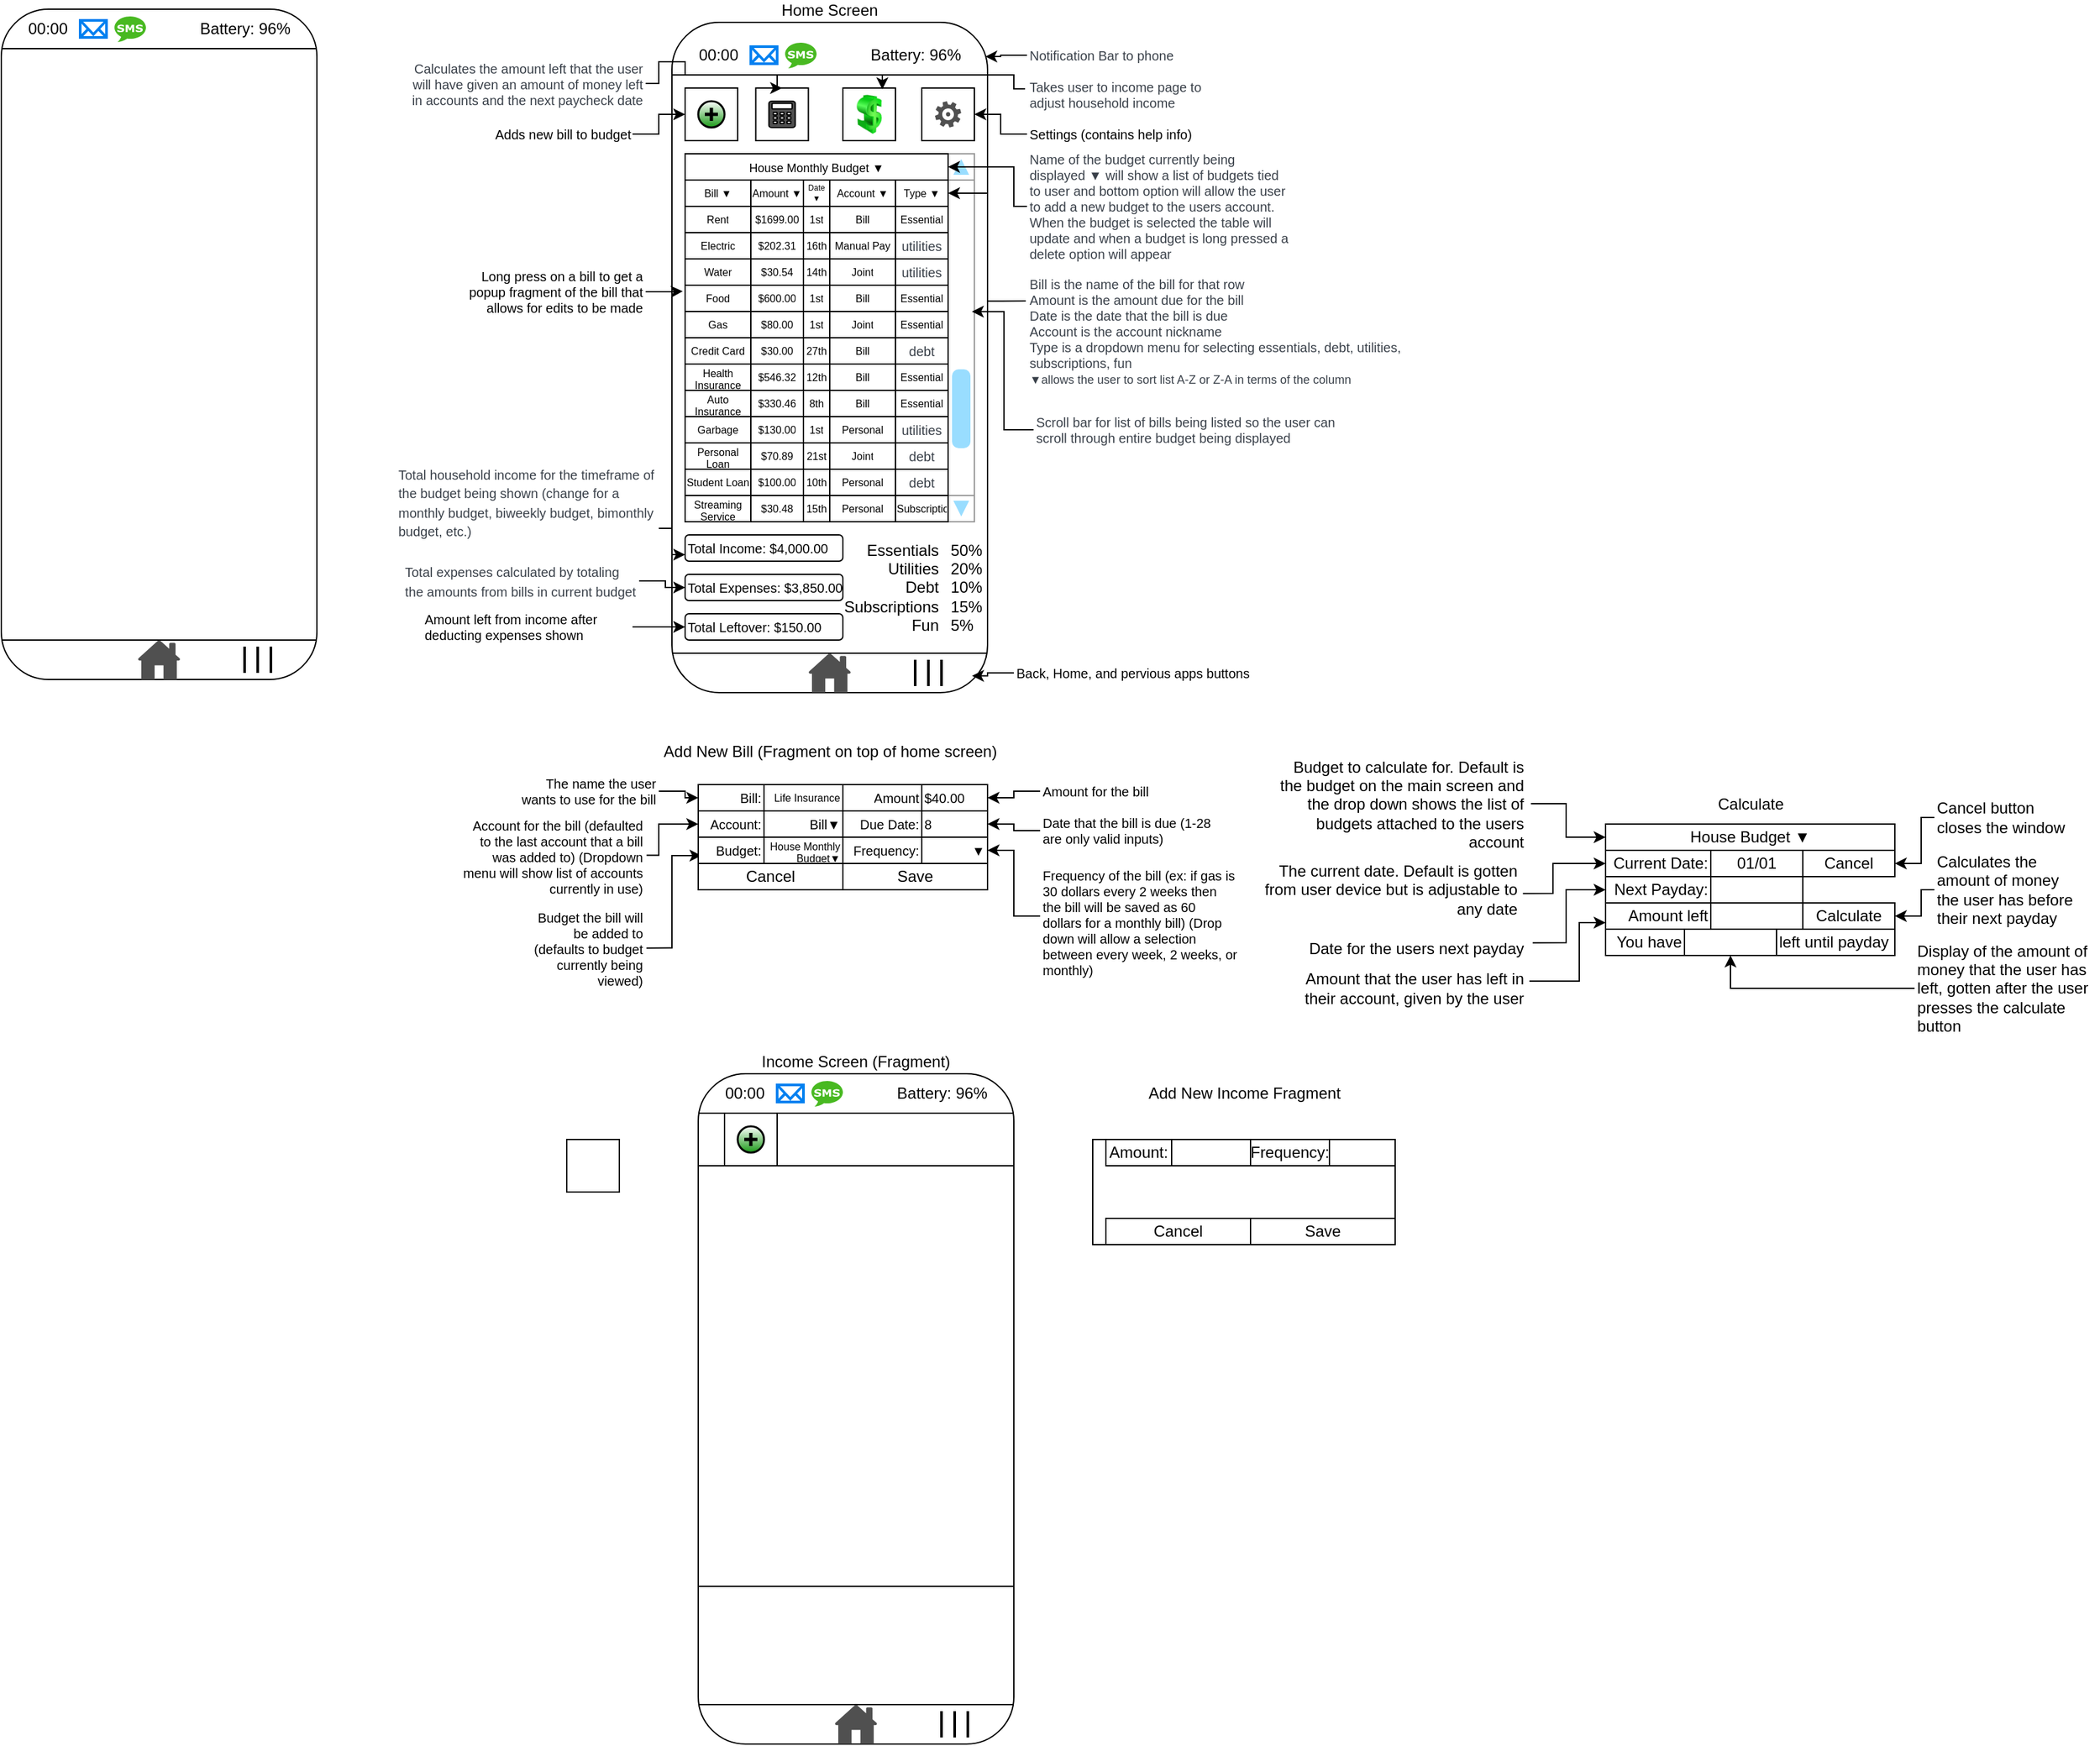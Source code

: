 <mxfile version="24.7.7">
  <diagram name="Page-1" id="ril6W1Nxd1kucIMvBO-S">
    <mxGraphModel dx="4280" dy="1560" grid="1" gridSize="10" guides="1" tooltips="1" connect="1" arrows="1" fold="1" page="1" pageScale="1" pageWidth="850" pageHeight="1100" background="none" math="0" shadow="0">
      <root>
        <mxCell id="0" />
        <mxCell id="1" parent="0" />
        <mxCell id="cXoRustSBDzPwEAAnkCL-234" value="" style="group" parent="1" vertex="1" connectable="0">
          <mxGeometry x="-3370" width="240" height="510" as="geometry" />
        </mxCell>
        <mxCell id="cXoRustSBDzPwEAAnkCL-70" value="" style="rounded=1;whiteSpace=wrap;html=1;fillColor=none;labelPosition=center;verticalLabelPosition=top;align=center;verticalAlign=bottom;movable=1;resizable=1;rotatable=1;deletable=1;editable=1;locked=0;connectable=1;" parent="cXoRustSBDzPwEAAnkCL-234" vertex="1">
          <mxGeometry width="240" height="510" as="geometry" />
        </mxCell>
        <mxCell id="cXoRustSBDzPwEAAnkCL-71" value="" style="endArrow=none;html=1;rounded=0;movable=1;resizable=1;rotatable=1;deletable=1;editable=1;locked=0;connectable=1;" parent="cXoRustSBDzPwEAAnkCL-234" edge="1">
          <mxGeometry width="50" height="50" relative="1" as="geometry">
            <mxPoint y="30" as="sourcePoint" />
            <mxPoint x="240" y="30" as="targetPoint" />
          </mxGeometry>
        </mxCell>
        <mxCell id="cXoRustSBDzPwEAAnkCL-72" value="" style="endArrow=none;html=1;rounded=0;movable=1;resizable=1;rotatable=1;deletable=1;editable=1;locked=0;connectable=1;" parent="cXoRustSBDzPwEAAnkCL-234" edge="1">
          <mxGeometry width="50" height="50" relative="1" as="geometry">
            <mxPoint y="480" as="sourcePoint" />
            <mxPoint x="240" y="480" as="targetPoint" />
          </mxGeometry>
        </mxCell>
        <mxCell id="cXoRustSBDzPwEAAnkCL-73" value="00:00" style="text;html=1;align=center;verticalAlign=middle;resizable=1;points=[];autosize=1;strokeColor=none;fillColor=none;movable=1;rotatable=1;deletable=1;editable=1;locked=0;connectable=1;" parent="cXoRustSBDzPwEAAnkCL-234" vertex="1">
          <mxGeometry x="10" width="50" height="30" as="geometry" />
        </mxCell>
        <mxCell id="cXoRustSBDzPwEAAnkCL-74" value="Battery: 96%" style="text;html=1;align=center;verticalAlign=middle;resizable=1;points=[];autosize=1;strokeColor=none;fillColor=none;movable=1;rotatable=1;deletable=1;editable=1;locked=0;connectable=1;" parent="cXoRustSBDzPwEAAnkCL-234" vertex="1">
          <mxGeometry x="140" width="90" height="30" as="geometry" />
        </mxCell>
        <mxCell id="cXoRustSBDzPwEAAnkCL-75" value="" style="html=1;verticalLabelPosition=bottom;align=center;labelBackgroundColor=#ffffff;verticalAlign=top;strokeWidth=2;strokeColor=#0080F0;shadow=0;dashed=0;shape=mxgraph.ios7.icons.mail;movable=1;resizable=1;rotatable=1;deletable=1;editable=1;locked=0;connectable=1;" parent="cXoRustSBDzPwEAAnkCL-234" vertex="1">
          <mxGeometry x="60" y="8.5" width="20" height="13" as="geometry" />
        </mxCell>
        <mxCell id="cXoRustSBDzPwEAAnkCL-76" value="" style="dashed=0;outlineConnect=0;html=1;align=center;labelPosition=center;verticalLabelPosition=bottom;verticalAlign=top;shape=mxgraph.weblogos.sms;fillColor=#48B921;strokeColor=none;movable=1;resizable=1;rotatable=1;deletable=1;editable=1;locked=0;connectable=1;" parent="cXoRustSBDzPwEAAnkCL-234" vertex="1">
          <mxGeometry x="86" y="5" width="24" height="20" as="geometry" />
        </mxCell>
        <mxCell id="cXoRustSBDzPwEAAnkCL-77" value="" style="sketch=0;pointerEvents=1;shadow=0;dashed=0;html=1;strokeColor=none;fillColor=#505050;labelPosition=center;verticalLabelPosition=bottom;verticalAlign=top;outlineConnect=0;align=center;shape=mxgraph.office.concepts.home;movable=1;resizable=1;rotatable=1;deletable=1;editable=1;locked=0;connectable=1;" parent="cXoRustSBDzPwEAAnkCL-234" vertex="1">
          <mxGeometry x="103.75" y="480" width="32.5" height="30" as="geometry" />
        </mxCell>
        <mxCell id="cXoRustSBDzPwEAAnkCL-78" value="" style="shape=image;html=1;verticalAlign=top;verticalLabelPosition=bottom;labelBackgroundColor=#ffffff;imageAspect=0;aspect=fixed;image=https://cdn4.iconfinder.com/data/icons/arrows-set-12/512/previous-128.png;movable=1;resizable=1;rotatable=1;deletable=1;editable=1;locked=0;connectable=1;" parent="cXoRustSBDzPwEAAnkCL-234" vertex="1">
          <mxGeometry x="30" y="480" width="30" height="30" as="geometry" />
        </mxCell>
        <mxCell id="cXoRustSBDzPwEAAnkCL-79" value="" style="line;strokeWidth=2;direction=south;html=1;movable=1;resizable=1;rotatable=1;deletable=1;editable=1;locked=0;connectable=1;" parent="cXoRustSBDzPwEAAnkCL-234" vertex="1">
          <mxGeometry x="200" y="485" width="10" height="20" as="geometry" />
        </mxCell>
        <mxCell id="cXoRustSBDzPwEAAnkCL-80" value="" style="line;strokeWidth=2;direction=south;html=1;movable=1;resizable=1;rotatable=1;deletable=1;editable=1;locked=0;connectable=1;" parent="cXoRustSBDzPwEAAnkCL-234" vertex="1">
          <mxGeometry x="190" y="485" width="10" height="20" as="geometry" />
        </mxCell>
        <mxCell id="cXoRustSBDzPwEAAnkCL-81" value="" style="line;strokeWidth=2;direction=south;html=1;movable=1;resizable=1;rotatable=1;deletable=1;editable=1;locked=0;connectable=1;" parent="cXoRustSBDzPwEAAnkCL-234" vertex="1">
          <mxGeometry x="180" y="485" width="10" height="20" as="geometry" />
        </mxCell>
        <mxCell id="aLv0dZvqcDAFKUqeDzWL-3" value="" style="group" parent="1" vertex="1" connectable="0">
          <mxGeometry x="-3020" y="550" width="590" height="210" as="geometry" />
        </mxCell>
        <mxCell id="aLv0dZvqcDAFKUqeDzWL-1" value="" style="group" parent="aLv0dZvqcDAFKUqeDzWL-3" vertex="1" connectable="0">
          <mxGeometry y="30" width="590" height="180" as="geometry" />
        </mxCell>
        <mxCell id="cXoRustSBDzPwEAAnkCL-330" style="edgeStyle=orthogonalEdgeStyle;rounded=0;orthogonalLoop=1;jettySize=auto;html=1;entryX=0;entryY=0.5;entryDx=0;entryDy=0;" parent="aLv0dZvqcDAFKUqeDzWL-1" source="cXoRustSBDzPwEAAnkCL-324" target="cXoRustSBDzPwEAAnkCL-291" edge="1">
          <mxGeometry relative="1" as="geometry" />
        </mxCell>
        <mxCell id="cXoRustSBDzPwEAAnkCL-324" value="The name the user wants to use for the bill" style="text;html=1;align=right;verticalAlign=middle;resizable=1;points=[];autosize=0;strokeColor=none;fillColor=none;whiteSpace=wrap;fontSize=10;" parent="aLv0dZvqcDAFKUqeDzWL-1" vertex="1">
          <mxGeometry x="40" width="110" height="30" as="geometry" />
        </mxCell>
        <mxCell id="cXoRustSBDzPwEAAnkCL-331" style="edgeStyle=orthogonalEdgeStyle;rounded=0;orthogonalLoop=1;jettySize=auto;html=1;entryX=0;entryY=0.5;entryDx=0;entryDy=0;exitX=1.005;exitY=0.458;exitDx=0;exitDy=0;exitPerimeter=0;" parent="aLv0dZvqcDAFKUqeDzWL-1" source="cXoRustSBDzPwEAAnkCL-325" target="cXoRustSBDzPwEAAnkCL-294" edge="1">
          <mxGeometry relative="1" as="geometry">
            <Array as="points">
              <mxPoint x="150" y="64" />
              <mxPoint x="150" y="40" />
            </Array>
          </mxGeometry>
        </mxCell>
        <mxCell id="cXoRustSBDzPwEAAnkCL-325" value="Account for the bill (defaulted to the last account that a bill was added to) (Dropdown menu will show list of accounts currently in use)" style="text;html=1;align=right;verticalAlign=middle;resizable=1;points=[];autosize=0;strokeColor=none;fillColor=none;whiteSpace=wrap;fontSize=10;" parent="aLv0dZvqcDAFKUqeDzWL-1" vertex="1">
          <mxGeometry y="50" width="140" height="30" as="geometry" />
        </mxCell>
        <mxCell id="cXoRustSBDzPwEAAnkCL-326" value="Budget the bill will be added to (defaults to budget currently being viewed)" style="text;html=1;align=right;verticalAlign=middle;resizable=1;points=[];autosize=0;strokeColor=none;fillColor=none;whiteSpace=wrap;fontSize=10;" parent="aLv0dZvqcDAFKUqeDzWL-1" vertex="1">
          <mxGeometry x="50" y="120" width="90" height="30" as="geometry" />
        </mxCell>
        <mxCell id="cXoRustSBDzPwEAAnkCL-333" style="edgeStyle=orthogonalEdgeStyle;rounded=0;orthogonalLoop=1;jettySize=auto;html=1;entryX=1;entryY=0.5;entryDx=0;entryDy=0;" parent="aLv0dZvqcDAFKUqeDzWL-1" source="cXoRustSBDzPwEAAnkCL-327" target="cXoRustSBDzPwEAAnkCL-291" edge="1">
          <mxGeometry relative="1" as="geometry" />
        </mxCell>
        <mxCell id="cXoRustSBDzPwEAAnkCL-327" value="Amount for the bill" style="text;html=1;align=left;verticalAlign=middle;resizable=1;points=[];autosize=0;strokeColor=none;fillColor=none;whiteSpace=wrap;fontSize=10;" parent="aLv0dZvqcDAFKUqeDzWL-1" vertex="1">
          <mxGeometry x="440" width="100" height="30" as="geometry" />
        </mxCell>
        <mxCell id="cXoRustSBDzPwEAAnkCL-334" style="edgeStyle=orthogonalEdgeStyle;rounded=0;orthogonalLoop=1;jettySize=auto;html=1;" parent="aLv0dZvqcDAFKUqeDzWL-1" source="cXoRustSBDzPwEAAnkCL-328" target="cXoRustSBDzPwEAAnkCL-294" edge="1">
          <mxGeometry relative="1" as="geometry" />
        </mxCell>
        <mxCell id="cXoRustSBDzPwEAAnkCL-328" value="Date that the bill is due (1-28 are only valid inputs)" style="text;html=1;align=left;verticalAlign=middle;resizable=1;points=[];autosize=0;strokeColor=none;fillColor=none;whiteSpace=wrap;fontSize=10;" parent="aLv0dZvqcDAFKUqeDzWL-1" vertex="1">
          <mxGeometry x="440" y="30" width="140" height="30" as="geometry" />
        </mxCell>
        <mxCell id="cXoRustSBDzPwEAAnkCL-335" style="edgeStyle=orthogonalEdgeStyle;rounded=0;orthogonalLoop=1;jettySize=auto;html=1;entryX=1;entryY=0.5;entryDx=0;entryDy=0;exitX=0;exitY=0.333;exitDx=0;exitDy=0;exitPerimeter=0;" parent="aLv0dZvqcDAFKUqeDzWL-1" source="cXoRustSBDzPwEAAnkCL-329" target="cXoRustSBDzPwEAAnkCL-297" edge="1">
          <mxGeometry relative="1" as="geometry" />
        </mxCell>
        <mxCell id="cXoRustSBDzPwEAAnkCL-329" value="Frequency of the bill (ex: if gas is 30 dollars every 2 weeks then the bill will be saved as 60 dollars for a monthly bill) (Drop down will allow a selection between every week, 2 weeks, or monthly)" style="text;html=1;align=left;verticalAlign=middle;resizable=1;points=[];autosize=0;strokeColor=none;fillColor=none;whiteSpace=wrap;fontSize=10;" parent="aLv0dZvqcDAFKUqeDzWL-1" vertex="1">
          <mxGeometry x="440" y="100" width="150" height="30" as="geometry" />
        </mxCell>
        <mxCell id="cXoRustSBDzPwEAAnkCL-332" style="edgeStyle=orthogonalEdgeStyle;rounded=0;orthogonalLoop=1;jettySize=auto;html=1;entryX=0.011;entryY=0.702;entryDx=0;entryDy=0;entryPerimeter=0;exitX=1.007;exitY=0.478;exitDx=0;exitDy=0;exitPerimeter=0;" parent="aLv0dZvqcDAFKUqeDzWL-1" source="cXoRustSBDzPwEAAnkCL-326" target="cXoRustSBDzPwEAAnkCL-297" edge="1">
          <mxGeometry relative="1" as="geometry">
            <Array as="points">
              <mxPoint x="160" y="134" />
              <mxPoint x="160" y="64" />
            </Array>
          </mxGeometry>
        </mxCell>
        <mxCell id="cXoRustSBDzPwEAAnkCL-290" value="" style="shape=table;startSize=0;container=1;collapsible=0;childLayout=tableLayout;fontSize=10;" parent="aLv0dZvqcDAFKUqeDzWL-1" vertex="1">
          <mxGeometry x="180" y="10" width="220" height="60" as="geometry" />
        </mxCell>
        <mxCell id="cXoRustSBDzPwEAAnkCL-291" value="" style="shape=tableRow;horizontal=0;startSize=0;swimlaneHead=0;swimlaneBody=0;strokeColor=inherit;top=0;left=0;bottom=0;right=0;collapsible=0;dropTarget=0;fillColor=none;points=[[0,0.5],[1,0.5]];portConstraint=eastwest;fontSize=10;" parent="cXoRustSBDzPwEAAnkCL-290" vertex="1">
          <mxGeometry width="220" height="20" as="geometry" />
        </mxCell>
        <mxCell id="cXoRustSBDzPwEAAnkCL-300" value="Bill:" style="shape=partialRectangle;html=1;whiteSpace=wrap;connectable=0;strokeColor=inherit;overflow=hidden;fillColor=none;top=0;left=0;bottom=0;right=0;pointerEvents=1;align=right;fontSize=10;" parent="cXoRustSBDzPwEAAnkCL-291" vertex="1">
          <mxGeometry width="50" height="20" as="geometry">
            <mxRectangle width="50" height="20" as="alternateBounds" />
          </mxGeometry>
        </mxCell>
        <mxCell id="cXoRustSBDzPwEAAnkCL-292" value="Life Insurance" style="shape=partialRectangle;html=1;whiteSpace=wrap;connectable=0;strokeColor=inherit;overflow=hidden;fillColor=none;top=0;left=0;bottom=0;right=0;pointerEvents=1;align=right;fontSize=8;" parent="cXoRustSBDzPwEAAnkCL-291" vertex="1">
          <mxGeometry x="50" width="60" height="20" as="geometry">
            <mxRectangle width="60" height="20" as="alternateBounds" />
          </mxGeometry>
        </mxCell>
        <mxCell id="cXoRustSBDzPwEAAnkCL-293" value="Amount" style="shape=partialRectangle;html=1;whiteSpace=wrap;connectable=0;strokeColor=inherit;overflow=hidden;fillColor=none;top=0;left=0;bottom=0;right=0;pointerEvents=1;align=right;fontSize=10;" parent="cXoRustSBDzPwEAAnkCL-291" vertex="1">
          <mxGeometry x="110" width="60" height="20" as="geometry">
            <mxRectangle width="60" height="20" as="alternateBounds" />
          </mxGeometry>
        </mxCell>
        <mxCell id="cXoRustSBDzPwEAAnkCL-303" value="$40.00" style="shape=partialRectangle;html=1;whiteSpace=wrap;connectable=0;strokeColor=inherit;overflow=hidden;fillColor=none;top=0;left=0;bottom=0;right=0;pointerEvents=1;align=left;fontSize=10;" parent="cXoRustSBDzPwEAAnkCL-291" vertex="1">
          <mxGeometry x="170" width="50" height="20" as="geometry">
            <mxRectangle width="50" height="20" as="alternateBounds" />
          </mxGeometry>
        </mxCell>
        <mxCell id="cXoRustSBDzPwEAAnkCL-294" value="" style="shape=tableRow;horizontal=0;startSize=0;swimlaneHead=0;swimlaneBody=0;strokeColor=inherit;top=0;left=0;bottom=0;right=0;collapsible=0;dropTarget=0;fillColor=none;points=[[0,0.5],[1,0.5]];portConstraint=eastwest;fontSize=10;" parent="cXoRustSBDzPwEAAnkCL-290" vertex="1">
          <mxGeometry y="20" width="220" height="20" as="geometry" />
        </mxCell>
        <mxCell id="cXoRustSBDzPwEAAnkCL-301" value="Account:" style="shape=partialRectangle;html=1;whiteSpace=wrap;connectable=0;strokeColor=inherit;overflow=hidden;fillColor=none;top=0;left=0;bottom=0;right=0;pointerEvents=1;align=right;fontSize=10;" parent="cXoRustSBDzPwEAAnkCL-294" vertex="1">
          <mxGeometry width="50" height="20" as="geometry">
            <mxRectangle width="50" height="20" as="alternateBounds" />
          </mxGeometry>
        </mxCell>
        <mxCell id="cXoRustSBDzPwEAAnkCL-295" value="Bill▼" style="shape=partialRectangle;html=1;whiteSpace=wrap;connectable=0;strokeColor=inherit;overflow=hidden;fillColor=none;top=0;left=0;bottom=0;right=0;pointerEvents=1;align=right;fontSize=10;" parent="cXoRustSBDzPwEAAnkCL-294" vertex="1">
          <mxGeometry x="50" width="60" height="20" as="geometry">
            <mxRectangle width="60" height="20" as="alternateBounds" />
          </mxGeometry>
        </mxCell>
        <mxCell id="cXoRustSBDzPwEAAnkCL-296" value="Due Date:" style="shape=partialRectangle;html=1;whiteSpace=wrap;connectable=0;strokeColor=inherit;overflow=hidden;fillColor=none;top=0;left=0;bottom=0;right=0;pointerEvents=1;align=right;fontSize=10;" parent="cXoRustSBDzPwEAAnkCL-294" vertex="1">
          <mxGeometry x="110" width="60" height="20" as="geometry">
            <mxRectangle width="60" height="20" as="alternateBounds" />
          </mxGeometry>
        </mxCell>
        <mxCell id="cXoRustSBDzPwEAAnkCL-304" value="8" style="shape=partialRectangle;html=1;whiteSpace=wrap;connectable=0;strokeColor=inherit;overflow=hidden;fillColor=none;top=0;left=0;bottom=0;right=0;pointerEvents=1;align=left;fontSize=10;" parent="cXoRustSBDzPwEAAnkCL-294" vertex="1">
          <mxGeometry x="170" width="50" height="20" as="geometry">
            <mxRectangle width="50" height="20" as="alternateBounds" />
          </mxGeometry>
        </mxCell>
        <mxCell id="cXoRustSBDzPwEAAnkCL-297" value="" style="shape=tableRow;horizontal=0;startSize=0;swimlaneHead=0;swimlaneBody=0;strokeColor=inherit;top=0;left=0;bottom=0;right=0;collapsible=0;dropTarget=0;fillColor=none;points=[[0,0.5],[1,0.5]];portConstraint=eastwest;fontSize=10;" parent="cXoRustSBDzPwEAAnkCL-290" vertex="1">
          <mxGeometry y="40" width="220" height="20" as="geometry" />
        </mxCell>
        <mxCell id="cXoRustSBDzPwEAAnkCL-302" value="Budget:" style="shape=partialRectangle;html=1;whiteSpace=wrap;connectable=0;strokeColor=inherit;overflow=hidden;fillColor=none;top=0;left=0;bottom=0;right=0;pointerEvents=1;align=right;fontSize=10;" parent="cXoRustSBDzPwEAAnkCL-297" vertex="1">
          <mxGeometry width="50" height="20" as="geometry">
            <mxRectangle width="50" height="20" as="alternateBounds" />
          </mxGeometry>
        </mxCell>
        <mxCell id="cXoRustSBDzPwEAAnkCL-298" value="House Monthly Budget▼" style="shape=partialRectangle;html=1;whiteSpace=wrap;connectable=0;strokeColor=inherit;overflow=hidden;fillColor=none;top=0;left=0;bottom=0;right=0;pointerEvents=1;align=right;fontSize=8;" parent="cXoRustSBDzPwEAAnkCL-297" vertex="1">
          <mxGeometry x="50" width="60" height="20" as="geometry">
            <mxRectangle width="60" height="20" as="alternateBounds" />
          </mxGeometry>
        </mxCell>
        <mxCell id="cXoRustSBDzPwEAAnkCL-299" value="Frequency:" style="shape=partialRectangle;html=1;whiteSpace=wrap;connectable=0;strokeColor=inherit;overflow=hidden;fillColor=none;top=0;left=0;bottom=0;right=0;pointerEvents=1;align=right;fontSize=10;" parent="cXoRustSBDzPwEAAnkCL-297" vertex="1">
          <mxGeometry x="110" width="60" height="20" as="geometry">
            <mxRectangle width="60" height="20" as="alternateBounds" />
          </mxGeometry>
        </mxCell>
        <mxCell id="cXoRustSBDzPwEAAnkCL-305" value="▼" style="shape=partialRectangle;html=1;whiteSpace=wrap;connectable=0;strokeColor=inherit;overflow=hidden;fillColor=none;top=0;left=0;bottom=0;right=0;pointerEvents=1;align=right;fontSize=10;" parent="cXoRustSBDzPwEAAnkCL-297" vertex="1">
          <mxGeometry x="170" width="50" height="20" as="geometry">
            <mxRectangle width="50" height="20" as="alternateBounds" />
          </mxGeometry>
        </mxCell>
        <mxCell id="cXoRustSBDzPwEAAnkCL-336" value="Cancel" style="rounded=0;whiteSpace=wrap;html=1;fillColor=none;" parent="aLv0dZvqcDAFKUqeDzWL-1" vertex="1">
          <mxGeometry x="180" y="70" width="110" height="20" as="geometry" />
        </mxCell>
        <mxCell id="cXoRustSBDzPwEAAnkCL-337" value="Save" style="rounded=0;whiteSpace=wrap;html=1;fillColor=none;" parent="aLv0dZvqcDAFKUqeDzWL-1" vertex="1">
          <mxGeometry x="290" y="70" width="110" height="20" as="geometry" />
        </mxCell>
        <mxCell id="aLv0dZvqcDAFKUqeDzWL-2" value="Add New Bill (Fragment on top of home screen)" style="text;html=1;align=center;verticalAlign=middle;resizable=0;points=[];autosize=1;strokeColor=none;fillColor=none;" parent="aLv0dZvqcDAFKUqeDzWL-3" vertex="1">
          <mxGeometry x="140" width="280" height="30" as="geometry" />
        </mxCell>
        <mxCell id="IJcZJt5uNTrgSpN1OBUt-32" value="" style="group" parent="1" vertex="1" connectable="0">
          <mxGeometry x="-2410" y="590" width="635" height="170" as="geometry" />
        </mxCell>
        <mxCell id="IJcZJt5uNTrgSpN1OBUt-16" style="edgeStyle=orthogonalEdgeStyle;rounded=0;orthogonalLoop=1;jettySize=auto;html=1;entryX=0;entryY=0.5;entryDx=0;entryDy=0;exitX=1.017;exitY=0.483;exitDx=0;exitDy=0;exitPerimeter=0;" parent="IJcZJt5uNTrgSpN1OBUt-32" source="IJcZJt5uNTrgSpN1OBUt-14" target="IJcZJt5uNTrgSpN1OBUt-12" edge="1">
          <mxGeometry relative="1" as="geometry">
            <mxPoint x="200" y="35" as="sourcePoint" />
          </mxGeometry>
        </mxCell>
        <mxCell id="IJcZJt5uNTrgSpN1OBUt-14" value="Budget to calculate for. Default is the budget on the main screen and the drop down shows the list of budgets attached to the users account" style="text;html=1;align=right;verticalAlign=middle;resizable=1;points=[];autosize=0;strokeColor=none;fillColor=none;whiteSpace=wrap;" parent="IJcZJt5uNTrgSpN1OBUt-32" vertex="1">
          <mxGeometry x="10" width="190" height="30" as="geometry" />
        </mxCell>
        <mxCell id="IJcZJt5uNTrgSpN1OBUt-18" style="edgeStyle=orthogonalEdgeStyle;rounded=0;orthogonalLoop=1;jettySize=auto;html=1;entryX=0;entryY=0.5;entryDx=0;entryDy=0;exitX=1.011;exitY=0.594;exitDx=0;exitDy=0;exitPerimeter=0;" parent="IJcZJt5uNTrgSpN1OBUt-32" source="IJcZJt5uNTrgSpN1OBUt-17" target="IJcZJt5uNTrgSpN1OBUt-3" edge="1">
          <mxGeometry relative="1" as="geometry">
            <Array as="points">
              <mxPoint x="220" y="83" />
              <mxPoint x="220" y="60" />
            </Array>
          </mxGeometry>
        </mxCell>
        <mxCell id="IJcZJt5uNTrgSpN1OBUt-17" value="The current date. Default is gotten from user device but is adjustable to any date" style="text;html=1;align=right;verticalAlign=middle;resizable=1;points=[];autosize=0;strokeColor=none;fillColor=none;whiteSpace=wrap;" parent="IJcZJt5uNTrgSpN1OBUt-32" vertex="1">
          <mxGeometry y="65" width="195" height="30" as="geometry" />
        </mxCell>
        <mxCell id="IJcZJt5uNTrgSpN1OBUt-20" style="edgeStyle=orthogonalEdgeStyle;rounded=0;orthogonalLoop=1;jettySize=auto;html=1;entryX=0;entryY=0.5;entryDx=0;entryDy=0;exitX=1.023;exitY=0.344;exitDx=0;exitDy=0;exitPerimeter=0;" parent="IJcZJt5uNTrgSpN1OBUt-32" source="IJcZJt5uNTrgSpN1OBUt-19" target="IJcZJt5uNTrgSpN1OBUt-5" edge="1">
          <mxGeometry relative="1" as="geometry">
            <Array as="points">
              <mxPoint x="230" y="120" />
              <mxPoint x="230" y="80" />
            </Array>
          </mxGeometry>
        </mxCell>
        <mxCell id="IJcZJt5uNTrgSpN1OBUt-19" value="Date for the users next payday" style="text;html=1;align=right;verticalAlign=middle;resizable=1;points=[];autosize=0;strokeColor=none;fillColor=none;whiteSpace=wrap;" parent="IJcZJt5uNTrgSpN1OBUt-32" vertex="1">
          <mxGeometry y="110" width="200" height="30" as="geometry" />
        </mxCell>
        <mxCell id="IJcZJt5uNTrgSpN1OBUt-22" style="edgeStyle=orthogonalEdgeStyle;rounded=0;orthogonalLoop=1;jettySize=auto;html=1;entryX=1;entryY=0.5;entryDx=0;entryDy=0;" parent="IJcZJt5uNTrgSpN1OBUt-32" source="IJcZJt5uNTrgSpN1OBUt-21" target="IJcZJt5uNTrgSpN1OBUt-7" edge="1">
          <mxGeometry relative="1" as="geometry">
            <Array as="points">
              <mxPoint x="500" y="25" />
              <mxPoint x="500" y="60" />
            </Array>
          </mxGeometry>
        </mxCell>
        <mxCell id="IJcZJt5uNTrgSpN1OBUt-21" value="Cancel button closes the window" style="text;html=1;align=left;verticalAlign=middle;resizable=1;points=[];autosize=0;strokeColor=none;fillColor=none;whiteSpace=wrap;" parent="IJcZJt5uNTrgSpN1OBUt-32" vertex="1">
          <mxGeometry x="510" y="10" width="100" height="30" as="geometry" />
        </mxCell>
        <mxCell id="IJcZJt5uNTrgSpN1OBUt-24" style="edgeStyle=orthogonalEdgeStyle;rounded=0;orthogonalLoop=1;jettySize=auto;html=1;" parent="IJcZJt5uNTrgSpN1OBUt-32" source="IJcZJt5uNTrgSpN1OBUt-23" target="IJcZJt5uNTrgSpN1OBUt-8" edge="1">
          <mxGeometry relative="1" as="geometry">
            <Array as="points">
              <mxPoint x="500" y="80" />
              <mxPoint x="500" y="100" />
            </Array>
          </mxGeometry>
        </mxCell>
        <mxCell id="IJcZJt5uNTrgSpN1OBUt-23" value="Calculates the amount of money the user has before their next payday" style="text;html=1;align=left;verticalAlign=middle;resizable=1;points=[];autosize=0;strokeColor=none;fillColor=none;whiteSpace=wrap;" parent="IJcZJt5uNTrgSpN1OBUt-32" vertex="1">
          <mxGeometry x="510" y="65" width="110" height="30" as="geometry" />
        </mxCell>
        <mxCell id="IJcZJt5uNTrgSpN1OBUt-2" value="Calculate" style="text;html=1;align=center;verticalAlign=middle;resizable=0;points=[];autosize=1;strokeColor=none;fillColor=none;" parent="IJcZJt5uNTrgSpN1OBUt-32" vertex="1">
          <mxGeometry x="335" width="70" height="30" as="geometry" />
        </mxCell>
        <mxCell id="IJcZJt5uNTrgSpN1OBUt-3" value="Current Date:" style="rounded=0;whiteSpace=wrap;html=1;align=right;" parent="IJcZJt5uNTrgSpN1OBUt-32" vertex="1">
          <mxGeometry x="260" y="50" width="80" height="20" as="geometry" />
        </mxCell>
        <mxCell id="IJcZJt5uNTrgSpN1OBUt-4" value="01/01" style="rounded=0;whiteSpace=wrap;html=1;" parent="IJcZJt5uNTrgSpN1OBUt-32" vertex="1">
          <mxGeometry x="340" y="50" width="70" height="20" as="geometry" />
        </mxCell>
        <mxCell id="IJcZJt5uNTrgSpN1OBUt-5" value="Next Payday:" style="rounded=0;whiteSpace=wrap;html=1;align=right;" parent="IJcZJt5uNTrgSpN1OBUt-32" vertex="1">
          <mxGeometry x="260" y="70" width="80" height="20" as="geometry" />
        </mxCell>
        <mxCell id="IJcZJt5uNTrgSpN1OBUt-6" value="" style="rounded=0;whiteSpace=wrap;html=1;" parent="IJcZJt5uNTrgSpN1OBUt-32" vertex="1">
          <mxGeometry x="340" y="70" width="70" height="20" as="geometry" />
        </mxCell>
        <mxCell id="IJcZJt5uNTrgSpN1OBUt-7" value="Cancel" style="rounded=0;whiteSpace=wrap;html=1;" parent="IJcZJt5uNTrgSpN1OBUt-32" vertex="1">
          <mxGeometry x="410" y="50" width="70" height="20" as="geometry" />
        </mxCell>
        <mxCell id="IJcZJt5uNTrgSpN1OBUt-8" value="Calculate" style="rounded=0;whiteSpace=wrap;html=1;" parent="IJcZJt5uNTrgSpN1OBUt-32" vertex="1">
          <mxGeometry x="410" y="90" width="70" height="20" as="geometry" />
        </mxCell>
        <mxCell id="IJcZJt5uNTrgSpN1OBUt-9" value="You have" style="rounded=0;whiteSpace=wrap;html=1;align=right;" parent="IJcZJt5uNTrgSpN1OBUt-32" vertex="1">
          <mxGeometry x="260" y="110" width="60" height="20" as="geometry" />
        </mxCell>
        <mxCell id="IJcZJt5uNTrgSpN1OBUt-10" value="" style="rounded=0;whiteSpace=wrap;html=1;" parent="IJcZJt5uNTrgSpN1OBUt-32" vertex="1">
          <mxGeometry x="320" y="110" width="70" height="20" as="geometry" />
        </mxCell>
        <mxCell id="IJcZJt5uNTrgSpN1OBUt-11" value="left until payday" style="rounded=0;whiteSpace=wrap;html=1;align=left;" parent="IJcZJt5uNTrgSpN1OBUt-32" vertex="1">
          <mxGeometry x="390" y="110" width="90" height="20" as="geometry" />
        </mxCell>
        <mxCell id="IJcZJt5uNTrgSpN1OBUt-12" value="House Budget ▼" style="rounded=0;whiteSpace=wrap;html=1;" parent="IJcZJt5uNTrgSpN1OBUt-32" vertex="1">
          <mxGeometry x="260" y="30" width="220" height="20" as="geometry" />
        </mxCell>
        <mxCell id="IJcZJt5uNTrgSpN1OBUt-25" value="Amount left" style="rounded=0;whiteSpace=wrap;html=1;align=right;" parent="IJcZJt5uNTrgSpN1OBUt-32" vertex="1">
          <mxGeometry x="260" y="90" width="80" height="20" as="geometry" />
        </mxCell>
        <mxCell id="IJcZJt5uNTrgSpN1OBUt-26" value="" style="rounded=0;whiteSpace=wrap;html=1;" parent="IJcZJt5uNTrgSpN1OBUt-32" vertex="1">
          <mxGeometry x="340" y="90" width="70" height="20" as="geometry" />
        </mxCell>
        <mxCell id="IJcZJt5uNTrgSpN1OBUt-29" style="edgeStyle=orthogonalEdgeStyle;rounded=0;orthogonalLoop=1;jettySize=auto;html=1;entryX=0;entryY=0.75;entryDx=0;entryDy=0;exitX=1.011;exitY=0.317;exitDx=0;exitDy=0;exitPerimeter=0;" parent="IJcZJt5uNTrgSpN1OBUt-32" source="IJcZJt5uNTrgSpN1OBUt-28" target="IJcZJt5uNTrgSpN1OBUt-25" edge="1">
          <mxGeometry relative="1" as="geometry">
            <Array as="points">
              <mxPoint x="240" y="150" />
              <mxPoint x="240" y="105" />
            </Array>
          </mxGeometry>
        </mxCell>
        <mxCell id="IJcZJt5uNTrgSpN1OBUt-28" value="Amount that the user has left in their account, given by the user" style="text;html=1;align=right;verticalAlign=middle;resizable=1;points=[];autosize=0;strokeColor=none;fillColor=none;whiteSpace=wrap;" parent="IJcZJt5uNTrgSpN1OBUt-32" vertex="1">
          <mxGeometry x="10" y="140" width="190" height="30" as="geometry" />
        </mxCell>
        <mxCell id="IJcZJt5uNTrgSpN1OBUt-31" style="edgeStyle=orthogonalEdgeStyle;rounded=0;orthogonalLoop=1;jettySize=auto;html=1;entryX=0.5;entryY=1;entryDx=0;entryDy=0;" parent="IJcZJt5uNTrgSpN1OBUt-32" source="IJcZJt5uNTrgSpN1OBUt-30" target="IJcZJt5uNTrgSpN1OBUt-10" edge="1">
          <mxGeometry relative="1" as="geometry" />
        </mxCell>
        <mxCell id="IJcZJt5uNTrgSpN1OBUt-30" value="Display of the amount of money that the user has left, gotten after the user presses the calculate button" style="text;html=1;align=left;verticalAlign=middle;resizable=1;points=[];autosize=0;strokeColor=none;fillColor=none;whiteSpace=wrap;" parent="IJcZJt5uNTrgSpN1OBUt-32" vertex="1">
          <mxGeometry x="495" y="140" width="140" height="30" as="geometry" />
        </mxCell>
        <mxCell id="IJcZJt5uNTrgSpN1OBUt-33" value="" style="group" parent="1" vertex="1" connectable="0">
          <mxGeometry x="-3060" y="10" width="850" height="510" as="geometry" />
        </mxCell>
        <mxCell id="cXoRustSBDzPwEAAnkCL-275" value="&lt;span data-lucid-type=&quot;application/vnd.lucid.text&quot; data-lucid-content=&quot;{&amp;quot;t&amp;quot;:&amp;quot;Calculates the amount left that the user will have given an amount of money left in accounts and the next paycheck date&amp;quot;,&amp;quot;m&amp;quot;:[{&amp;quot;s&amp;quot;:0,&amp;quot;n&amp;quot;:&amp;quot;a&amp;quot;,&amp;quot;v&amp;quot;:&amp;quot;left&amp;quot;},{&amp;quot;s&amp;quot;:0,&amp;quot;n&amp;quot;:&amp;quot;s&amp;quot;,&amp;quot;v&amp;quot;:22.222,&amp;quot;e&amp;quot;:119},{&amp;quot;s&amp;quot;:0,&amp;quot;n&amp;quot;:&amp;quot;c&amp;quot;,&amp;quot;v&amp;quot;:&amp;quot;3a414aff&amp;quot;,&amp;quot;e&amp;quot;:119},{&amp;quot;s&amp;quot;:0,&amp;quot;n&amp;quot;:&amp;quot;fsp&amp;quot;,&amp;quot;v&amp;quot;:&amp;quot;ss_presetShapeStyle1_textStyle&amp;quot;,&amp;quot;e&amp;quot;:119}]}&quot; style=&quot;font-size: 10px;&quot;&gt;&lt;span style=&quot;color: rgb(58, 65, 74); font-size: 10px;&quot;&gt;Calculates the amount left that the user will have given an amount of money left in&amp;nbsp;&lt;/span&gt;&lt;/span&gt;&lt;span style=&quot;color: rgb(58, 65, 74); background-color: initial;&quot;&gt;accounts and the next paycheck date&lt;/span&gt;" style="text;html=1;align=right;verticalAlign=middle;resizable=1;points=[];autosize=0;strokeColor=none;fillColor=none;fontSize=10;whiteSpace=wrap;" parent="IJcZJt5uNTrgSpN1OBUt-33" vertex="1">
          <mxGeometry y="31.5" width="180" height="30" as="geometry" />
        </mxCell>
        <mxCell id="cXoRustSBDzPwEAAnkCL-237" value="&lt;span data-lucid-type=&quot;application/vnd.lucid.text&quot; data-lucid-content=&quot;{&amp;quot;t&amp;quot;:&amp;quot;Notification Bar to phone&amp;quot;,&amp;quot;m&amp;quot;:[{&amp;quot;s&amp;quot;:0,&amp;quot;n&amp;quot;:&amp;quot;a&amp;quot;,&amp;quot;v&amp;quot;:&amp;quot;left&amp;quot;},{&amp;quot;s&amp;quot;:0,&amp;quot;n&amp;quot;:&amp;quot;s&amp;quot;,&amp;quot;v&amp;quot;:22.222,&amp;quot;e&amp;quot;:25},{&amp;quot;s&amp;quot;:0,&amp;quot;n&amp;quot;:&amp;quot;c&amp;quot;,&amp;quot;v&amp;quot;:&amp;quot;3a414aff&amp;quot;,&amp;quot;e&amp;quot;:25},{&amp;quot;s&amp;quot;:0,&amp;quot;n&amp;quot;:&amp;quot;fsp&amp;quot;,&amp;quot;v&amp;quot;:&amp;quot;ss_presetShapeStyle1_textStyle&amp;quot;,&amp;quot;e&amp;quot;:25}]}&quot; style=&quot;font-size: 10px;&quot;&gt;&lt;span style=&quot;color: rgb(58, 65, 74); font-size: 10px;&quot;&gt;Notification Bar to phone&lt;/span&gt;&lt;/span&gt;" style="text;html=1;align=left;verticalAlign=middle;resizable=0;points=[];autosize=1;strokeColor=none;fillColor=none;fontSize=10;" parent="IJcZJt5uNTrgSpN1OBUt-33" vertex="1">
          <mxGeometry x="470" y="10" width="130" height="30" as="geometry" />
        </mxCell>
        <mxCell id="cXoRustSBDzPwEAAnkCL-239" value="&lt;span data-lucid-type=&quot;application/vnd.lucid.text&quot; data-lucid-content=&quot;{&amp;quot;t&amp;quot;:&amp;quot;Takes user to income page to adjust household income&amp;quot;,&amp;quot;m&amp;quot;:[{&amp;quot;s&amp;quot;:0,&amp;quot;n&amp;quot;:&amp;quot;a&amp;quot;,&amp;quot;v&amp;quot;:&amp;quot;left&amp;quot;},{&amp;quot;s&amp;quot;:0,&amp;quot;n&amp;quot;:&amp;quot;s&amp;quot;,&amp;quot;v&amp;quot;:22.222,&amp;quot;e&amp;quot;:52},{&amp;quot;s&amp;quot;:0,&amp;quot;n&amp;quot;:&amp;quot;c&amp;quot;,&amp;quot;v&amp;quot;:&amp;quot;3a414aff&amp;quot;,&amp;quot;e&amp;quot;:52},{&amp;quot;s&amp;quot;:0,&amp;quot;n&amp;quot;:&amp;quot;fsp&amp;quot;,&amp;quot;v&amp;quot;:&amp;quot;ss_presetShapeStyle1_textStyle&amp;quot;,&amp;quot;e&amp;quot;:52}]}&quot; style=&quot;font-size: 10px;&quot;&gt;&lt;span style=&quot;color: rgb(58, 65, 74); font-size: 10px;&quot;&gt;Takes user to income page to&amp;nbsp;&lt;/span&gt;&lt;/span&gt;&lt;div style=&quot;font-size: 10px;&quot;&gt;&lt;span data-lucid-type=&quot;application/vnd.lucid.text&quot; data-lucid-content=&quot;{&amp;quot;t&amp;quot;:&amp;quot;Takes user to income page to adjust household income&amp;quot;,&amp;quot;m&amp;quot;:[{&amp;quot;s&amp;quot;:0,&amp;quot;n&amp;quot;:&amp;quot;a&amp;quot;,&amp;quot;v&amp;quot;:&amp;quot;left&amp;quot;},{&amp;quot;s&amp;quot;:0,&amp;quot;n&amp;quot;:&amp;quot;s&amp;quot;,&amp;quot;v&amp;quot;:22.222,&amp;quot;e&amp;quot;:52},{&amp;quot;s&amp;quot;:0,&amp;quot;n&amp;quot;:&amp;quot;c&amp;quot;,&amp;quot;v&amp;quot;:&amp;quot;3a414aff&amp;quot;,&amp;quot;e&amp;quot;:52},{&amp;quot;s&amp;quot;:0,&amp;quot;n&amp;quot;:&amp;quot;fsp&amp;quot;,&amp;quot;v&amp;quot;:&amp;quot;ss_presetShapeStyle1_textStyle&amp;quot;,&amp;quot;e&amp;quot;:52}]}&quot; style=&quot;font-size: 10px;&quot;&gt;&lt;span style=&quot;color: rgb(58, 65, 74); font-size: 10px;&quot;&gt;adjust household income&lt;/span&gt;&lt;/span&gt;&lt;/div&gt;" style="text;html=1;align=left;verticalAlign=middle;resizable=0;points=[];autosize=1;strokeColor=none;fillColor=none;fontSize=10;" parent="IJcZJt5uNTrgSpN1OBUt-33" vertex="1">
          <mxGeometry x="470" y="35" width="160" height="40" as="geometry" />
        </mxCell>
        <mxCell id="cXoRustSBDzPwEAAnkCL-241" value="Settings (contains help info)" style="text;html=1;align=left;verticalAlign=middle;resizable=0;points=[];autosize=1;strokeColor=none;fillColor=none;fontSize=10;" parent="IJcZJt5uNTrgSpN1OBUt-33" vertex="1">
          <mxGeometry x="470" y="70" width="150" height="30" as="geometry" />
        </mxCell>
        <mxCell id="cXoRustSBDzPwEAAnkCL-243" value="&lt;span data-lucid-type=&quot;application/vnd.lucid.text&quot; data-lucid-content=&quot;{&amp;quot;t&amp;quot;:&amp;quot;Name of the budget currently being displayed\n▼ will show a list of budgets tied to user&amp;quot;,&amp;quot;m&amp;quot;:[{&amp;quot;s&amp;quot;:0,&amp;quot;n&amp;quot;:&amp;quot;a&amp;quot;,&amp;quot;v&amp;quot;:&amp;quot;left&amp;quot;},{&amp;quot;s&amp;quot;:0,&amp;quot;n&amp;quot;:&amp;quot;s&amp;quot;,&amp;quot;v&amp;quot;:22.222,&amp;quot;e&amp;quot;:87},{&amp;quot;s&amp;quot;:0,&amp;quot;n&amp;quot;:&amp;quot;c&amp;quot;,&amp;quot;v&amp;quot;:&amp;quot;3a414aff&amp;quot;,&amp;quot;e&amp;quot;:87},{&amp;quot;s&amp;quot;:0,&amp;quot;n&amp;quot;:&amp;quot;fsp&amp;quot;,&amp;quot;v&amp;quot;:&amp;quot;ss_presetShapeStyle1_textStyle&amp;quot;,&amp;quot;e&amp;quot;:87},{&amp;quot;s&amp;quot;:45,&amp;quot;n&amp;quot;:&amp;quot;a&amp;quot;,&amp;quot;v&amp;quot;:&amp;quot;left&amp;quot;}]}&quot; style=&quot;font-size: 10px;&quot;&gt;&lt;span style=&quot;color: rgb(58, 65, 74); font-size: 10px;&quot;&gt;Name of the budget currently being displayed&amp;nbsp;&lt;/span&gt;&lt;span style=&quot;color: rgb(58, 65, 74); font-size: 10px;&quot;&gt;▼ will show a list of budgets tied to user and bottom option will allow the user to add a new budget to the users account. When the budget is selected the table will update and when a budget is long pressed a delete option will appear&lt;/span&gt;&lt;/span&gt;" style="text;html=1;align=left;verticalAlign=middle;resizable=1;points=[];autosize=0;strokeColor=none;fillColor=none;fontSize=10;whiteSpace=wrap;" parent="IJcZJt5uNTrgSpN1OBUt-33" vertex="1">
          <mxGeometry x="470" y="130" width="200" height="20" as="geometry" />
        </mxCell>
        <mxCell id="cXoRustSBDzPwEAAnkCL-247" value="&lt;span style=&quot;font-size: 10px;&quot; data-lucid-content=&quot;{&amp;quot;t&amp;quot;:&amp;quot;Scrollwheel for list of bills being listed&amp;quot;,&amp;quot;m&amp;quot;:[{&amp;quot;s&amp;quot;:0,&amp;quot;n&amp;quot;:&amp;quot;a&amp;quot;,&amp;quot;v&amp;quot;:&amp;quot;left&amp;quot;},{&amp;quot;s&amp;quot;:0,&amp;quot;n&amp;quot;:&amp;quot;s&amp;quot;,&amp;quot;v&amp;quot;:22.222,&amp;quot;e&amp;quot;:42},{&amp;quot;s&amp;quot;:0,&amp;quot;n&amp;quot;:&amp;quot;c&amp;quot;,&amp;quot;v&amp;quot;:&amp;quot;3a414aff&amp;quot;,&amp;quot;e&amp;quot;:42},{&amp;quot;s&amp;quot;:0,&amp;quot;n&amp;quot;:&amp;quot;fsp&amp;quot;,&amp;quot;v&amp;quot;:&amp;quot;ss_presetShapeStyle1_textStyle&amp;quot;,&amp;quot;e&amp;quot;:42}]}&quot; data-lucid-type=&quot;application/vnd.lucid.text&quot;&gt;&lt;span style=&quot;color: rgb(58, 65, 74); font-size: 10px;&quot;&gt;Scroll bar for list of bills being listed so the user&amp;nbsp;&lt;/span&gt;&lt;/span&gt;&lt;span style=&quot;color: rgb(58, 65, 74); background-color: initial;&quot;&gt;can&lt;/span&gt;&lt;div&gt;&lt;span style=&quot;color: rgb(58, 65, 74); background-color: initial;&quot;&gt;scroll through entire budget being displayed&lt;/span&gt;&lt;/div&gt;" style="text;html=1;align=left;verticalAlign=middle;resizable=0;points=[];autosize=1;strokeColor=none;fillColor=none;fontSize=10;" parent="IJcZJt5uNTrgSpN1OBUt-33" vertex="1">
          <mxGeometry x="475" y="290" width="250" height="40" as="geometry" />
        </mxCell>
        <mxCell id="cXoRustSBDzPwEAAnkCL-249" value="Back, Home, and pervious apps buttons" style="text;html=1;align=left;verticalAlign=middle;resizable=0;points=[];autosize=1;strokeColor=none;fillColor=none;fontSize=10;" parent="IJcZJt5uNTrgSpN1OBUt-33" vertex="1">
          <mxGeometry x="460" y="480" width="200" height="30" as="geometry" />
        </mxCell>
        <mxCell id="cXoRustSBDzPwEAAnkCL-245" value="&lt;span data-lucid-type=&quot;application/vnd.lucid.text&quot; data-lucid-content=&quot;{&amp;quot;t&amp;quot;:&amp;quot;Bill name is the name of the bill\nAmount is the amount due for the bill\nDate is the date that the bill is due\nAccount is the account nickname\n▼allows the user to sort list A-Z or Z-A in terms of the column&amp;quot;,&amp;quot;m&amp;quot;:[{&amp;quot;s&amp;quot;:0,&amp;quot;n&amp;quot;:&amp;quot;a&amp;quot;,&amp;quot;v&amp;quot;:&amp;quot;left&amp;quot;},{&amp;quot;s&amp;quot;:34,&amp;quot;n&amp;quot;:&amp;quot;a&amp;quot;,&amp;quot;v&amp;quot;:&amp;quot;left&amp;quot;},{&amp;quot;s&amp;quot;:72,&amp;quot;n&amp;quot;:&amp;quot;a&amp;quot;,&amp;quot;v&amp;quot;:&amp;quot;left&amp;quot;},{&amp;quot;s&amp;quot;:110,&amp;quot;n&amp;quot;:&amp;quot;a&amp;quot;,&amp;quot;v&amp;quot;:&amp;quot;left&amp;quot;},{&amp;quot;s&amp;quot;:142,&amp;quot;n&amp;quot;:&amp;quot;a&amp;quot;,&amp;quot;v&amp;quot;:&amp;quot;left&amp;quot;},{&amp;quot;s&amp;quot;:0,&amp;quot;n&amp;quot;:&amp;quot;s&amp;quot;,&amp;quot;v&amp;quot;:22.222,&amp;quot;e&amp;quot;:205},{&amp;quot;s&amp;quot;:0,&amp;quot;n&amp;quot;:&amp;quot;c&amp;quot;,&amp;quot;v&amp;quot;:&amp;quot;3a414aff&amp;quot;,&amp;quot;e&amp;quot;:205},{&amp;quot;s&amp;quot;:0,&amp;quot;n&amp;quot;:&amp;quot;fsp&amp;quot;,&amp;quot;v&amp;quot;:&amp;quot;ss_presetShapeStyle1_textStyle&amp;quot;,&amp;quot;e&amp;quot;:205}]}&quot; style=&quot;&quot;&gt;&lt;span style=&quot;font-size: 10px; color: rgb(58, 65, 74);&quot;&gt;Bill is the name of the bill for that row&lt;br style=&quot;font-size: 10px;&quot;&gt;&lt;/span&gt;&lt;span style=&quot;font-size: 10px; color: rgb(58, 65, 74);&quot;&gt;Amount is the amount due for the bill&lt;br style=&quot;font-size: 10px;&quot;&gt;&lt;/span&gt;&lt;span style=&quot;font-size: 10px; color: rgb(58, 65, 74);&quot;&gt;Date is the date that the bill is due&lt;br style=&quot;font-size: 10px;&quot;&gt;&lt;/span&gt;&lt;span style=&quot;font-size: 10px; color: rgb(58, 65, 74);&quot;&gt;Account is the account nickname&lt;/span&gt;&lt;/span&gt;&lt;div&gt;&lt;span data-lucid-type=&quot;application/vnd.lucid.text&quot; data-lucid-content=&quot;{&amp;quot;t&amp;quot;:&amp;quot;Bill name is the name of the bill\nAmount is the amount due for the bill\nDate is the date that the bill is due\nAccount is the account nickname\n▼allows the user to sort list A-Z or Z-A in terms of the column&amp;quot;,&amp;quot;m&amp;quot;:[{&amp;quot;s&amp;quot;:0,&amp;quot;n&amp;quot;:&amp;quot;a&amp;quot;,&amp;quot;v&amp;quot;:&amp;quot;left&amp;quot;},{&amp;quot;s&amp;quot;:34,&amp;quot;n&amp;quot;:&amp;quot;a&amp;quot;,&amp;quot;v&amp;quot;:&amp;quot;left&amp;quot;},{&amp;quot;s&amp;quot;:72,&amp;quot;n&amp;quot;:&amp;quot;a&amp;quot;,&amp;quot;v&amp;quot;:&amp;quot;left&amp;quot;},{&amp;quot;s&amp;quot;:110,&amp;quot;n&amp;quot;:&amp;quot;a&amp;quot;,&amp;quot;v&amp;quot;:&amp;quot;left&amp;quot;},{&amp;quot;s&amp;quot;:142,&amp;quot;n&amp;quot;:&amp;quot;a&amp;quot;,&amp;quot;v&amp;quot;:&amp;quot;left&amp;quot;},{&amp;quot;s&amp;quot;:0,&amp;quot;n&amp;quot;:&amp;quot;s&amp;quot;,&amp;quot;v&amp;quot;:22.222,&amp;quot;e&amp;quot;:205},{&amp;quot;s&amp;quot;:0,&amp;quot;n&amp;quot;:&amp;quot;c&amp;quot;,&amp;quot;v&amp;quot;:&amp;quot;3a414aff&amp;quot;,&amp;quot;e&amp;quot;:205},{&amp;quot;s&amp;quot;:0,&amp;quot;n&amp;quot;:&amp;quot;fsp&amp;quot;,&amp;quot;v&amp;quot;:&amp;quot;ss_presetShapeStyle1_textStyle&amp;quot;,&amp;quot;e&amp;quot;:205}]}&quot; style=&quot;&quot;&gt;&lt;span style=&quot;font-size: 10px; color: rgb(58, 65, 74);&quot;&gt;Type is a dropdown menu for selecting essentials, debt, utilities, subscriptions, fun&amp;nbsp;&lt;br style=&quot;font-size: 10px;&quot;&gt;&lt;/span&gt;&lt;span style=&quot;color: rgb(58, 65, 74);&quot;&gt;&lt;font style=&quot;font-size: 9px;&quot;&gt;▼allows the user to sort list A-Z or Z-A in terms of the column&lt;/font&gt;&lt;/span&gt;&lt;/span&gt;&lt;/div&gt;" style="text;html=1;align=left;verticalAlign=middle;resizable=1;points=[];autosize=0;strokeColor=none;fillColor=none;fontSize=10;whiteSpace=wrap;" parent="IJcZJt5uNTrgSpN1OBUt-33" vertex="1">
          <mxGeometry x="470" y="190" width="300" height="90" as="geometry" />
        </mxCell>
        <mxCell id="cXoRustSBDzPwEAAnkCL-253" value="&lt;span data-lucid-type=&quot;application/vnd.lucid.text&quot; data-lucid-content=&quot;{&amp;quot;t&amp;quot;:&amp;quot;Total household income for the timeframe of the budget being shown (change for a monthly budget, biweekly budget, bimonthly budget, etc.)&amp;quot;,&amp;quot;m&amp;quot;:[{&amp;quot;s&amp;quot;:0,&amp;quot;n&amp;quot;:&amp;quot;a&amp;quot;,&amp;quot;v&amp;quot;:&amp;quot;left&amp;quot;},{&amp;quot;s&amp;quot;:0,&amp;quot;n&amp;quot;:&amp;quot;s&amp;quot;,&amp;quot;v&amp;quot;:22.222,&amp;quot;e&amp;quot;:137},{&amp;quot;s&amp;quot;:0,&amp;quot;n&amp;quot;:&amp;quot;c&amp;quot;,&amp;quot;v&amp;quot;:&amp;quot;3a414aff&amp;quot;,&amp;quot;e&amp;quot;:137},{&amp;quot;s&amp;quot;:0,&amp;quot;n&amp;quot;:&amp;quot;fsp&amp;quot;,&amp;quot;v&amp;quot;:&amp;quot;ss_presetShapeStyle1_textStyle&amp;quot;,&amp;quot;e&amp;quot;:137}]}&quot;&gt;&lt;span style=&quot;color: rgb(58, 65, 74); font-size: 10px;&quot;&gt;Total household income for the timeframe of the budget being shown (change for a monthly budget, biweekly budget, bimonthly budget, etc.)&lt;/span&gt;&lt;/span&gt;" style="text;html=1;align=left;verticalAlign=middle;resizable=1;points=[];autosize=0;strokeColor=none;fillColor=none;whiteSpace=wrap;" parent="IJcZJt5uNTrgSpN1OBUt-33" vertex="1">
          <mxGeometry x="-10" y="340" width="200" height="50" as="geometry" />
        </mxCell>
        <mxCell id="cXoRustSBDzPwEAAnkCL-251" value="&lt;span data-lucid-type=&quot;application/vnd.lucid.text&quot; data-lucid-content=&quot;{&amp;quot;t&amp;quot;:&amp;quot;Total expenses calculated by totaling the amounts from bills in current budget&amp;quot;,&amp;quot;m&amp;quot;:[{&amp;quot;s&amp;quot;:0,&amp;quot;n&amp;quot;:&amp;quot;a&amp;quot;,&amp;quot;v&amp;quot;:&amp;quot;left&amp;quot;},{&amp;quot;s&amp;quot;:0,&amp;quot;n&amp;quot;:&amp;quot;s&amp;quot;,&amp;quot;v&amp;quot;:22.222,&amp;quot;e&amp;quot;:78},{&amp;quot;s&amp;quot;:0,&amp;quot;n&amp;quot;:&amp;quot;c&amp;quot;,&amp;quot;v&amp;quot;:&amp;quot;3a414aff&amp;quot;,&amp;quot;e&amp;quot;:78},{&amp;quot;s&amp;quot;:0,&amp;quot;n&amp;quot;:&amp;quot;fsp&amp;quot;,&amp;quot;v&amp;quot;:&amp;quot;ss_presetShapeStyle1_textStyle&amp;quot;,&amp;quot;e&amp;quot;:78}]}&quot;&gt;&lt;span style=&quot;color: rgb(58, 65, 74);&quot;&gt;&lt;font style=&quot;font-size: 10px;&quot;&gt;Total expenses calculated by totaling the amounts from bills in current budget&lt;/font&gt;&lt;/span&gt;&lt;/span&gt;" style="text;html=1;align=left;verticalAlign=middle;resizable=1;points=[];autosize=0;strokeColor=none;fillColor=none;whiteSpace=wrap;" parent="IJcZJt5uNTrgSpN1OBUt-33" vertex="1">
          <mxGeometry x="-5" y="410" width="180" height="30" as="geometry" />
        </mxCell>
        <mxCell id="cXoRustSBDzPwEAAnkCL-255" value="Amount left from income after deducting expenses shown" style="text;html=1;align=left;verticalAlign=middle;resizable=1;points=[];autosize=0;strokeColor=none;fillColor=none;fontSize=10;whiteSpace=wrap;" parent="IJcZJt5uNTrgSpN1OBUt-33" vertex="1">
          <mxGeometry x="10" y="445" width="160" height="30" as="geometry" />
        </mxCell>
        <mxCell id="iFXO6DbRPQjYtBxnSBIF-4" value="" style="group" parent="IJcZJt5uNTrgSpN1OBUt-33" vertex="1" connectable="0">
          <mxGeometry x="30" width="430" height="510" as="geometry" />
        </mxCell>
        <mxCell id="cXoRustSBDzPwEAAnkCL-273" value="Adds new bill to budget" style="text;html=1;align=right;verticalAlign=middle;resizable=0;points=[];autosize=1;strokeColor=none;fillColor=none;fontSize=10;" parent="iFXO6DbRPQjYtBxnSBIF-4" vertex="1">
          <mxGeometry x="10" y="70" width="130" height="30" as="geometry" />
        </mxCell>
        <mxCell id="cXoRustSBDzPwEAAnkCL-274" style="edgeStyle=orthogonalEdgeStyle;rounded=0;orthogonalLoop=1;jettySize=auto;html=1;" parent="iFXO6DbRPQjYtBxnSBIF-4" source="cXoRustSBDzPwEAAnkCL-273" target="cXoRustSBDzPwEAAnkCL-96" edge="1">
          <mxGeometry relative="1" as="geometry" />
        </mxCell>
        <mxCell id="cXoRustSBDzPwEAAnkCL-276" style="edgeStyle=orthogonalEdgeStyle;rounded=0;orthogonalLoop=1;jettySize=auto;html=1;entryX=0.5;entryY=0;entryDx=0;entryDy=0;" parent="iFXO6DbRPQjYtBxnSBIF-4" source="cXoRustSBDzPwEAAnkCL-275" target="cXoRustSBDzPwEAAnkCL-94" edge="1">
          <mxGeometry relative="1" as="geometry">
            <Array as="points">
              <mxPoint x="160" y="47" />
              <mxPoint x="160" y="30" />
              <mxPoint x="180" y="30" />
              <mxPoint x="180" y="40" />
              <mxPoint x="250" y="40" />
            </Array>
          </mxGeometry>
        </mxCell>
        <mxCell id="cXoRustSBDzPwEAAnkCL-321" value="Long press on a bill to get a popup fragment of the bill that allows for edits to be made" style="text;html=1;align=right;verticalAlign=middle;resizable=1;points=[];autosize=0;strokeColor=none;fillColor=none;fontSize=10;whiteSpace=wrap;" parent="iFXO6DbRPQjYtBxnSBIF-4" vertex="1">
          <mxGeometry y="190" width="150" height="30" as="geometry" />
        </mxCell>
        <mxCell id="cXoRustSBDzPwEAAnkCL-322" style="edgeStyle=orthogonalEdgeStyle;rounded=0;orthogonalLoop=1;jettySize=auto;html=1;entryX=-0.009;entryY=0.232;entryDx=0;entryDy=0;entryPerimeter=0;" parent="iFXO6DbRPQjYtBxnSBIF-4" source="cXoRustSBDzPwEAAnkCL-321" target="cXoRustSBDzPwEAAnkCL-141" edge="1">
          <mxGeometry relative="1" as="geometry" />
        </mxCell>
        <mxCell id="cXoRustSBDzPwEAAnkCL-2" value="Home Screen" style="rounded=1;whiteSpace=wrap;html=1;fillColor=none;labelPosition=center;verticalLabelPosition=top;align=center;verticalAlign=bottom;movable=1;resizable=1;rotatable=1;deletable=1;editable=1;locked=0;connectable=1;" parent="iFXO6DbRPQjYtBxnSBIF-4" vertex="1">
          <mxGeometry x="170" width="240" height="510" as="geometry" />
        </mxCell>
        <mxCell id="cXoRustSBDzPwEAAnkCL-5" value="" style="endArrow=none;html=1;rounded=0;movable=1;resizable=1;rotatable=1;deletable=1;editable=1;locked=0;connectable=1;" parent="iFXO6DbRPQjYtBxnSBIF-4" edge="1">
          <mxGeometry width="50" height="50" relative="1" as="geometry">
            <mxPoint x="170" y="40" as="sourcePoint" />
            <mxPoint x="410" y="40" as="targetPoint" />
          </mxGeometry>
        </mxCell>
        <mxCell id="cXoRustSBDzPwEAAnkCL-6" value="" style="endArrow=none;html=1;rounded=0;movable=1;resizable=1;rotatable=1;deletable=1;editable=1;locked=0;connectable=1;" parent="iFXO6DbRPQjYtBxnSBIF-4" edge="1">
          <mxGeometry width="50" height="50" relative="1" as="geometry">
            <mxPoint x="170" y="480" as="sourcePoint" />
            <mxPoint x="410" y="480" as="targetPoint" />
          </mxGeometry>
        </mxCell>
        <mxCell id="cXoRustSBDzPwEAAnkCL-7" value="00:00" style="text;html=1;align=center;verticalAlign=middle;resizable=1;points=[];autosize=1;strokeColor=none;fillColor=none;movable=1;rotatable=1;deletable=1;editable=1;locked=0;connectable=1;" parent="iFXO6DbRPQjYtBxnSBIF-4" vertex="1">
          <mxGeometry x="180" y="10" width="50" height="30" as="geometry" />
        </mxCell>
        <mxCell id="cXoRustSBDzPwEAAnkCL-8" value="Battery: 96%" style="text;html=1;align=center;verticalAlign=middle;resizable=1;points=[];autosize=1;strokeColor=none;fillColor=none;movable=1;rotatable=1;deletable=1;editable=1;locked=0;connectable=1;" parent="iFXO6DbRPQjYtBxnSBIF-4" vertex="1">
          <mxGeometry x="310" y="10" width="90" height="30" as="geometry" />
        </mxCell>
        <mxCell id="cXoRustSBDzPwEAAnkCL-9" value="" style="html=1;verticalLabelPosition=bottom;align=center;labelBackgroundColor=#ffffff;verticalAlign=top;strokeWidth=2;strokeColor=#0080F0;shadow=0;dashed=0;shape=mxgraph.ios7.icons.mail;movable=1;resizable=1;rotatable=1;deletable=1;editable=1;locked=0;connectable=1;" parent="iFXO6DbRPQjYtBxnSBIF-4" vertex="1">
          <mxGeometry x="230" y="18.5" width="20" height="13" as="geometry" />
        </mxCell>
        <mxCell id="cXoRustSBDzPwEAAnkCL-10" value="" style="dashed=0;outlineConnect=0;html=1;align=center;labelPosition=center;verticalLabelPosition=bottom;verticalAlign=top;shape=mxgraph.weblogos.sms;fillColor=#48B921;strokeColor=none;movable=1;resizable=1;rotatable=1;deletable=1;editable=1;locked=0;connectable=1;" parent="iFXO6DbRPQjYtBxnSBIF-4" vertex="1">
          <mxGeometry x="256" y="15" width="24" height="20" as="geometry" />
        </mxCell>
        <mxCell id="cXoRustSBDzPwEAAnkCL-11" value="" style="sketch=0;pointerEvents=1;shadow=0;dashed=0;html=1;strokeColor=none;fillColor=#505050;labelPosition=center;verticalLabelPosition=bottom;verticalAlign=top;outlineConnect=0;align=center;shape=mxgraph.office.concepts.home;movable=1;resizable=1;rotatable=1;deletable=1;editable=1;locked=0;connectable=1;" parent="iFXO6DbRPQjYtBxnSBIF-4" vertex="1">
          <mxGeometry x="273.75" y="480" width="32.5" height="30" as="geometry" />
        </mxCell>
        <mxCell id="cXoRustSBDzPwEAAnkCL-13" value="" style="shape=image;html=1;verticalAlign=top;verticalLabelPosition=bottom;labelBackgroundColor=#ffffff;imageAspect=0;aspect=fixed;image=https://cdn4.iconfinder.com/data/icons/arrows-set-12/512/previous-128.png;movable=1;resizable=1;rotatable=1;deletable=1;editable=1;locked=0;connectable=1;" parent="iFXO6DbRPQjYtBxnSBIF-4" vertex="1">
          <mxGeometry x="200" y="480" width="30" height="30" as="geometry" />
        </mxCell>
        <mxCell id="cXoRustSBDzPwEAAnkCL-14" value="" style="line;strokeWidth=2;direction=south;html=1;movable=1;resizable=1;rotatable=1;deletable=1;editable=1;locked=0;connectable=1;" parent="iFXO6DbRPQjYtBxnSBIF-4" vertex="1">
          <mxGeometry x="370" y="485" width="10" height="20" as="geometry" />
        </mxCell>
        <mxCell id="cXoRustSBDzPwEAAnkCL-15" value="" style="line;strokeWidth=2;direction=south;html=1;movable=1;resizable=1;rotatable=1;deletable=1;editable=1;locked=0;connectable=1;" parent="iFXO6DbRPQjYtBxnSBIF-4" vertex="1">
          <mxGeometry x="360" y="485" width="10" height="20" as="geometry" />
        </mxCell>
        <mxCell id="cXoRustSBDzPwEAAnkCL-16" value="" style="line;strokeWidth=2;direction=south;html=1;movable=1;resizable=1;rotatable=1;deletable=1;editable=1;locked=0;connectable=1;" parent="iFXO6DbRPQjYtBxnSBIF-4" vertex="1">
          <mxGeometry x="350" y="485" width="10" height="20" as="geometry" />
        </mxCell>
        <mxCell id="cXoRustSBDzPwEAAnkCL-91" value="" style="group" parent="iFXO6DbRPQjYtBxnSBIF-4" vertex="1" connectable="0">
          <mxGeometry x="300" y="50" width="40" height="40" as="geometry" />
        </mxCell>
        <mxCell id="cXoRustSBDzPwEAAnkCL-89" value="" style="rounded=0;whiteSpace=wrap;html=1;fillColor=none;" parent="cXoRustSBDzPwEAAnkCL-91" vertex="1">
          <mxGeometry width="40" height="40" as="geometry" />
        </mxCell>
        <mxCell id="cXoRustSBDzPwEAAnkCL-84" value="" style="rounded=1;whiteSpace=wrap;html=1;shape=image;labelBackgroundColor=default;verticalAlign=top;verticalLabelPosition=bottom;image=img/lib/clip_art/finance/Dollar_128x128.png;imageBackground=none;" parent="cXoRustSBDzPwEAAnkCL-91" vertex="1">
          <mxGeometry x="5" y="5" width="30" height="30" as="geometry" />
        </mxCell>
        <mxCell id="cXoRustSBDzPwEAAnkCL-93" value="" style="group" parent="iFXO6DbRPQjYtBxnSBIF-4" vertex="1" connectable="0">
          <mxGeometry x="360" y="50" width="40" height="40" as="geometry" />
        </mxCell>
        <mxCell id="cXoRustSBDzPwEAAnkCL-92" value="" style="rounded=0;whiteSpace=wrap;html=1;fillColor=none;" parent="cXoRustSBDzPwEAAnkCL-93" vertex="1">
          <mxGeometry width="40" height="40" as="geometry" />
        </mxCell>
        <mxCell id="cXoRustSBDzPwEAAnkCL-85" value="" style="rounded=1;whiteSpace=wrap;html=1;sketch=0;pointerEvents=1;shadow=0;dashed=0;strokeColor=none;fillColor=#505050;labelPosition=center;verticalLabelPosition=bottom;verticalAlign=top;outlineConnect=0;shape=mxgraph.office.concepts.settings_office_365;" parent="cXoRustSBDzPwEAAnkCL-93" vertex="1">
          <mxGeometry x="10" y="10" width="20" height="20" as="geometry" />
        </mxCell>
        <mxCell id="cXoRustSBDzPwEAAnkCL-95" value="" style="group" parent="iFXO6DbRPQjYtBxnSBIF-4" vertex="1" connectable="0">
          <mxGeometry x="233.75" y="50" width="40" height="40" as="geometry" />
        </mxCell>
        <mxCell id="cXoRustSBDzPwEAAnkCL-94" value="" style="rounded=0;whiteSpace=wrap;html=1;fillColor=none;" parent="cXoRustSBDzPwEAAnkCL-95" vertex="1">
          <mxGeometry width="40" height="40" as="geometry" />
        </mxCell>
        <mxCell id="cXoRustSBDzPwEAAnkCL-83" value="" style="rounded=1;whiteSpace=wrap;html=1;sketch=0;pointerEvents=1;shadow=0;dashed=0;strokeColor=default;fillColor=#505050;labelPosition=center;verticalLabelPosition=bottom;verticalAlign=top;outlineConnect=0;shape=mxgraph.office.concepts.calculator;" parent="cXoRustSBDzPwEAAnkCL-95" vertex="1">
          <mxGeometry x="10" y="10" width="20" height="20" as="geometry" />
        </mxCell>
        <mxCell id="cXoRustSBDzPwEAAnkCL-97" value="" style="group" parent="iFXO6DbRPQjYtBxnSBIF-4" vertex="1" connectable="0">
          <mxGeometry x="180" y="50" width="40" height="40" as="geometry" />
        </mxCell>
        <mxCell id="cXoRustSBDzPwEAAnkCL-96" value="" style="rounded=0;whiteSpace=wrap;html=1;fillColor=none;" parent="cXoRustSBDzPwEAAnkCL-97" vertex="1">
          <mxGeometry width="40" height="40" as="geometry" />
        </mxCell>
        <mxCell id="cXoRustSBDzPwEAAnkCL-82" value="" style="rounded=1;whiteSpace=wrap;html=1;verticalLabelPosition=bottom;verticalAlign=top;shadow=0;dashed=0;strokeWidth=1;shape=mxgraph.ios.iAddIcon;fillColor2=#1A9917;strokeColor=default;labelBorderColor=none;backgroundOutline=1;fillColor=default;gradientColor=none;" parent="cXoRustSBDzPwEAAnkCL-97" vertex="1">
          <mxGeometry x="10" y="10" width="20" height="20" as="geometry" />
        </mxCell>
        <mxCell id="cXoRustSBDzPwEAAnkCL-161" value="Total Income: $4,000.00" style="rounded=1;whiteSpace=wrap;html=1;align=left;fillColor=none;fontSize=10;" parent="iFXO6DbRPQjYtBxnSBIF-4" vertex="1">
          <mxGeometry x="180" y="390" width="120" height="20" as="geometry" />
        </mxCell>
        <mxCell id="cXoRustSBDzPwEAAnkCL-162" value="Total Expenses: $3,850.00" style="rounded=1;whiteSpace=wrap;html=1;align=left;fillColor=none;fontSize=10;" parent="iFXO6DbRPQjYtBxnSBIF-4" vertex="1">
          <mxGeometry x="180" y="420" width="120" height="20" as="geometry" />
        </mxCell>
        <mxCell id="cXoRustSBDzPwEAAnkCL-163" value="Total Leftover: $150.00" style="rounded=1;whiteSpace=wrap;html=1;align=left;fontSize=10;" parent="iFXO6DbRPQjYtBxnSBIF-4" vertex="1">
          <mxGeometry x="180" y="450" width="120" height="20" as="geometry" />
        </mxCell>
        <mxCell id="cXoRustSBDzPwEAAnkCL-236" value="" style="verticalLabelPosition=bottom;shadow=0;dashed=0;align=center;html=1;verticalAlign=top;strokeWidth=1;shape=mxgraph.mockup.navigation.scrollBar;strokeColor=#999999;barPos=20;fillColor2=#99ddff;strokeColor2=none;direction=north;" parent="iFXO6DbRPQjYtBxnSBIF-4" vertex="1">
          <mxGeometry x="380" y="100" width="20" height="280" as="geometry" />
        </mxCell>
        <mxCell id="cXoRustSBDzPwEAAnkCL-240" style="edgeStyle=orthogonalEdgeStyle;rounded=0;orthogonalLoop=1;jettySize=auto;html=1;exitX=-0.009;exitY=0.391;exitDx=0;exitDy=0;exitPerimeter=0;" parent="iFXO6DbRPQjYtBxnSBIF-4" source="cXoRustSBDzPwEAAnkCL-239" edge="1">
          <mxGeometry relative="1" as="geometry">
            <Array as="points">
              <mxPoint x="430" y="51" />
              <mxPoint x="430" y="40" />
              <mxPoint x="330" y="40" />
            </Array>
            <mxPoint x="330" y="51" as="targetPoint" />
          </mxGeometry>
        </mxCell>
        <mxCell id="cXoRustSBDzPwEAAnkCL-242" style="edgeStyle=orthogonalEdgeStyle;rounded=0;orthogonalLoop=1;jettySize=auto;html=1;entryX=1;entryY=0.5;entryDx=0;entryDy=0;" parent="iFXO6DbRPQjYtBxnSBIF-4" source="cXoRustSBDzPwEAAnkCL-241" target="cXoRustSBDzPwEAAnkCL-92" edge="1">
          <mxGeometry relative="1" as="geometry" />
        </mxCell>
        <mxCell id="cXoRustSBDzPwEAAnkCL-244" style="edgeStyle=orthogonalEdgeStyle;rounded=0;orthogonalLoop=1;jettySize=auto;html=1;exitX=0;exitY=0.5;exitDx=0;exitDy=0;exitPerimeter=0;" parent="iFXO6DbRPQjYtBxnSBIF-4" source="cXoRustSBDzPwEAAnkCL-243" target="cXoRustSBDzPwEAAnkCL-116" edge="1">
          <mxGeometry relative="1" as="geometry">
            <Array as="points">
              <mxPoint x="430" y="140" />
              <mxPoint x="430" y="110" />
            </Array>
          </mxGeometry>
        </mxCell>
        <mxCell id="cXoRustSBDzPwEAAnkCL-246" style="edgeStyle=orthogonalEdgeStyle;rounded=0;orthogonalLoop=1;jettySize=auto;html=1;exitX=-0.003;exitY=0.245;exitDx=0;exitDy=0;exitPerimeter=0;" parent="iFXO6DbRPQjYtBxnSBIF-4" source="cXoRustSBDzPwEAAnkCL-245" target="cXoRustSBDzPwEAAnkCL-121" edge="1">
          <mxGeometry relative="1" as="geometry" />
        </mxCell>
        <mxCell id="cXoRustSBDzPwEAAnkCL-248" style="edgeStyle=orthogonalEdgeStyle;rounded=0;orthogonalLoop=1;jettySize=auto;html=1;entryX=0.571;entryY=0.906;entryDx=0;entryDy=0;entryPerimeter=0;" parent="iFXO6DbRPQjYtBxnSBIF-4" source="cXoRustSBDzPwEAAnkCL-247" target="cXoRustSBDzPwEAAnkCL-236" edge="1">
          <mxGeometry relative="1" as="geometry" />
        </mxCell>
        <mxCell id="cXoRustSBDzPwEAAnkCL-250" style="edgeStyle=orthogonalEdgeStyle;rounded=0;orthogonalLoop=1;jettySize=auto;html=1;entryX=0.951;entryY=0.975;entryDx=0;entryDy=0;entryPerimeter=0;" parent="iFXO6DbRPQjYtBxnSBIF-4" source="cXoRustSBDzPwEAAnkCL-249" target="cXoRustSBDzPwEAAnkCL-2" edge="1">
          <mxGeometry relative="1" as="geometry" />
        </mxCell>
        <mxCell id="cXoRustSBDzPwEAAnkCL-238" style="edgeStyle=orthogonalEdgeStyle;rounded=0;orthogonalLoop=1;jettySize=auto;html=1;entryX=0.993;entryY=0.051;entryDx=0;entryDy=0;entryPerimeter=0;" parent="iFXO6DbRPQjYtBxnSBIF-4" source="cXoRustSBDzPwEAAnkCL-237" target="cXoRustSBDzPwEAAnkCL-2" edge="1">
          <mxGeometry relative="1" as="geometry" />
        </mxCell>
        <mxCell id="cXoRustSBDzPwEAAnkCL-115" value="" style="shape=table;startSize=0;container=1;collapsible=0;childLayout=tableLayout;fontSize=10;" parent="iFXO6DbRPQjYtBxnSBIF-4" vertex="1">
          <mxGeometry x="180" y="100" width="200" height="280" as="geometry" />
        </mxCell>
        <mxCell id="cXoRustSBDzPwEAAnkCL-116" value="" style="shape=tableRow;horizontal=0;startSize=0;swimlaneHead=0;swimlaneBody=0;strokeColor=inherit;top=0;left=0;bottom=0;right=0;collapsible=0;dropTarget=0;fillColor=none;points=[[0,0.5],[1,0.5]];portConstraint=eastwest;fontSize=8;" parent="cXoRustSBDzPwEAAnkCL-115" vertex="1">
          <mxGeometry width="200" height="20" as="geometry" />
        </mxCell>
        <mxCell id="cXoRustSBDzPwEAAnkCL-117" value="&lt;font style=&quot;font-size: 9px;&quot;&gt;House Monthly Budget ▼&lt;/font&gt;" style="shape=partialRectangle;html=1;whiteSpace=wrap;connectable=1;strokeColor=inherit;overflow=hidden;fillColor=none;top=0;left=0;bottom=0;right=0;pointerEvents=1;fontSize=10;movable=1;resizable=1;rotatable=1;deletable=1;editable=1;locked=0;rowspan=1;colspan=5;" parent="cXoRustSBDzPwEAAnkCL-116" vertex="1">
          <mxGeometry width="200" height="20" as="geometry">
            <mxRectangle width="50" height="20" as="alternateBounds" />
          </mxGeometry>
        </mxCell>
        <mxCell id="cXoRustSBDzPwEAAnkCL-118" value="" style="shape=partialRectangle;html=1;whiteSpace=wrap;connectable=0;strokeColor=inherit;overflow=hidden;fillColor=none;top=0;left=0;bottom=0;right=0;pointerEvents=1;" parent="cXoRustSBDzPwEAAnkCL-116" vertex="1" visible="0">
          <mxGeometry x="50" width="40" height="20" as="geometry">
            <mxRectangle width="40" height="20" as="alternateBounds" />
          </mxGeometry>
        </mxCell>
        <mxCell id="cXoRustSBDzPwEAAnkCL-119" value="" style="shape=partialRectangle;html=1;whiteSpace=wrap;connectable=0;strokeColor=inherit;overflow=hidden;fillColor=none;top=0;left=0;bottom=0;right=0;pointerEvents=1;" parent="cXoRustSBDzPwEAAnkCL-116" vertex="1" visible="0">
          <mxGeometry x="90" width="20" height="20" as="geometry">
            <mxRectangle width="20" height="20" as="alternateBounds" />
          </mxGeometry>
        </mxCell>
        <mxCell id="cXoRustSBDzPwEAAnkCL-120" value="" style="shape=partialRectangle;html=1;whiteSpace=wrap;connectable=0;strokeColor=inherit;overflow=hidden;fillColor=none;top=0;left=0;bottom=0;right=0;pointerEvents=1;" parent="cXoRustSBDzPwEAAnkCL-116" vertex="1" visible="0">
          <mxGeometry x="110" width="50" height="20" as="geometry">
            <mxRectangle width="50" height="20" as="alternateBounds" />
          </mxGeometry>
        </mxCell>
        <mxCell id="IJcZJt5uNTrgSpN1OBUt-35" style="shape=partialRectangle;html=1;whiteSpace=wrap;connectable=1;strokeColor=inherit;overflow=hidden;fillColor=none;top=0;left=0;bottom=0;right=0;pointerEvents=1;movable=1;resizable=1;rotatable=1;deletable=1;editable=1;locked=0;" parent="cXoRustSBDzPwEAAnkCL-116" vertex="1" visible="0">
          <mxGeometry x="160" width="40" height="20" as="geometry">
            <mxRectangle width="40" height="20" as="alternateBounds" />
          </mxGeometry>
        </mxCell>
        <mxCell id="cXoRustSBDzPwEAAnkCL-121" value="" style="shape=tableRow;horizontal=0;startSize=0;swimlaneHead=0;swimlaneBody=0;strokeColor=inherit;top=0;left=0;bottom=0;right=0;collapsible=0;dropTarget=0;fillColor=none;points=[[0,0.5],[1,0.5]];portConstraint=eastwest;fontSize=8;" parent="cXoRustSBDzPwEAAnkCL-115" vertex="1">
          <mxGeometry y="20" width="200" height="20" as="geometry" />
        </mxCell>
        <mxCell id="cXoRustSBDzPwEAAnkCL-122" value="Bill ▼" style="shape=partialRectangle;html=1;whiteSpace=wrap;connectable=0;strokeColor=inherit;overflow=hidden;fillColor=none;top=0;left=0;bottom=0;right=0;pointerEvents=1;fontSize=8;" parent="cXoRustSBDzPwEAAnkCL-121" vertex="1">
          <mxGeometry width="50" height="20" as="geometry">
            <mxRectangle width="50" height="20" as="alternateBounds" />
          </mxGeometry>
        </mxCell>
        <mxCell id="cXoRustSBDzPwEAAnkCL-123" value="Amount ▼" style="shape=partialRectangle;html=1;whiteSpace=wrap;connectable=0;strokeColor=inherit;overflow=hidden;fillColor=none;top=0;left=0;bottom=0;right=0;pointerEvents=1;fontSize=8;" parent="cXoRustSBDzPwEAAnkCL-121" vertex="1">
          <mxGeometry x="50" width="40" height="20" as="geometry">
            <mxRectangle width="40" height="20" as="alternateBounds" />
          </mxGeometry>
        </mxCell>
        <mxCell id="cXoRustSBDzPwEAAnkCL-124" value="Date ▼" style="shape=partialRectangle;html=1;whiteSpace=wrap;connectable=0;strokeColor=inherit;overflow=hidden;fillColor=none;top=0;left=0;bottom=0;right=0;pointerEvents=1;fontSize=6;" parent="cXoRustSBDzPwEAAnkCL-121" vertex="1">
          <mxGeometry x="90" width="20" height="20" as="geometry">
            <mxRectangle width="20" height="20" as="alternateBounds" />
          </mxGeometry>
        </mxCell>
        <mxCell id="cXoRustSBDzPwEAAnkCL-125" value="Account ▼" style="shape=partialRectangle;html=1;whiteSpace=wrap;connectable=0;strokeColor=inherit;overflow=hidden;fillColor=none;top=0;left=0;bottom=0;right=0;pointerEvents=1;fontSize=8;" parent="cXoRustSBDzPwEAAnkCL-121" vertex="1">
          <mxGeometry x="110" width="50" height="20" as="geometry">
            <mxRectangle width="50" height="20" as="alternateBounds" />
          </mxGeometry>
        </mxCell>
        <mxCell id="IJcZJt5uNTrgSpN1OBUt-36" value="Type ▼" style="shape=partialRectangle;html=1;whiteSpace=wrap;connectable=0;strokeColor=inherit;overflow=hidden;fillColor=none;top=0;left=0;bottom=0;right=0;pointerEvents=1;fontSize=8;" parent="cXoRustSBDzPwEAAnkCL-121" vertex="1">
          <mxGeometry x="160" width="40" height="20" as="geometry">
            <mxRectangle width="40" height="20" as="alternateBounds" />
          </mxGeometry>
        </mxCell>
        <mxCell id="cXoRustSBDzPwEAAnkCL-126" value="" style="shape=tableRow;horizontal=0;startSize=0;swimlaneHead=0;swimlaneBody=0;strokeColor=inherit;top=0;left=0;bottom=0;right=0;collapsible=0;dropTarget=0;fillColor=none;points=[[0,0.5],[1,0.5]];portConstraint=eastwest;fontSize=8;" parent="cXoRustSBDzPwEAAnkCL-115" vertex="1">
          <mxGeometry y="40" width="200" height="20" as="geometry" />
        </mxCell>
        <mxCell id="cXoRustSBDzPwEAAnkCL-127" value="Rent" style="shape=partialRectangle;html=1;whiteSpace=wrap;connectable=0;strokeColor=inherit;overflow=hidden;fillColor=none;top=0;left=0;bottom=0;right=0;pointerEvents=1;fontSize=8;" parent="cXoRustSBDzPwEAAnkCL-126" vertex="1">
          <mxGeometry width="50" height="20" as="geometry">
            <mxRectangle width="50" height="20" as="alternateBounds" />
          </mxGeometry>
        </mxCell>
        <mxCell id="cXoRustSBDzPwEAAnkCL-128" value="&lt;span style=&quot;font-size: 8px;&quot; data-lucid-content=&quot;{&amp;quot;t&amp;quot;:&amp;quot;$1699.00&amp;quot;,&amp;quot;m&amp;quot;:[{&amp;quot;s&amp;quot;:0,&amp;quot;n&amp;quot;:&amp;quot;a&amp;quot;,&amp;quot;v&amp;quot;:&amp;quot;left&amp;quot;}]}&quot; data-lucid-type=&quot;application/vnd.lucid.text&quot;&gt;$1699.00&lt;/span&gt;" style="shape=partialRectangle;html=1;whiteSpace=wrap;connectable=0;strokeColor=inherit;overflow=hidden;fillColor=none;top=0;left=0;bottom=0;right=0;pointerEvents=1;fontSize=8;" parent="cXoRustSBDzPwEAAnkCL-126" vertex="1">
          <mxGeometry x="50" width="40" height="20" as="geometry">
            <mxRectangle width="40" height="20" as="alternateBounds" />
          </mxGeometry>
        </mxCell>
        <mxCell id="cXoRustSBDzPwEAAnkCL-129" value="1st" style="shape=partialRectangle;html=1;whiteSpace=wrap;connectable=0;strokeColor=inherit;overflow=hidden;fillColor=none;top=0;left=0;bottom=0;right=0;pointerEvents=1;fontSize=8;" parent="cXoRustSBDzPwEAAnkCL-126" vertex="1">
          <mxGeometry x="90" width="20" height="20" as="geometry">
            <mxRectangle width="20" height="20" as="alternateBounds" />
          </mxGeometry>
        </mxCell>
        <mxCell id="cXoRustSBDzPwEAAnkCL-130" value="Bill" style="shape=partialRectangle;html=1;whiteSpace=wrap;connectable=0;strokeColor=inherit;overflow=hidden;fillColor=none;top=0;left=0;bottom=0;right=0;pointerEvents=1;fontSize=8;" parent="cXoRustSBDzPwEAAnkCL-126" vertex="1">
          <mxGeometry x="110" width="50" height="20" as="geometry">
            <mxRectangle width="50" height="20" as="alternateBounds" />
          </mxGeometry>
        </mxCell>
        <mxCell id="IJcZJt5uNTrgSpN1OBUt-37" value="Essential" style="shape=partialRectangle;html=1;whiteSpace=wrap;connectable=0;strokeColor=inherit;overflow=hidden;fillColor=none;top=0;left=0;bottom=0;right=0;pointerEvents=1;fontSize=8;" parent="cXoRustSBDzPwEAAnkCL-126" vertex="1">
          <mxGeometry x="160" width="40" height="20" as="geometry">
            <mxRectangle width="40" height="20" as="alternateBounds" />
          </mxGeometry>
        </mxCell>
        <mxCell id="cXoRustSBDzPwEAAnkCL-131" value="" style="shape=tableRow;horizontal=0;startSize=0;swimlaneHead=0;swimlaneBody=0;strokeColor=inherit;top=0;left=0;bottom=0;right=0;collapsible=0;dropTarget=0;fillColor=none;points=[[0,0.5],[1,0.5]];portConstraint=eastwest;fontSize=8;" parent="cXoRustSBDzPwEAAnkCL-115" vertex="1">
          <mxGeometry y="60" width="200" height="20" as="geometry" />
        </mxCell>
        <UserObject label="&lt;span style=&quot;font-size: 8px;&quot; data-lucid-content=&quot;{&amp;quot;t&amp;quot;:&amp;quot;Electric&amp;quot;,&amp;quot;m&amp;quot;:[{&amp;quot;s&amp;quot;:0,&amp;quot;n&amp;quot;:&amp;quot;a&amp;quot;,&amp;quot;v&amp;quot;:&amp;quot;left&amp;quot;}]}&quot; data-lucid-type=&quot;application/vnd.lucid.text&quot;&gt;&lt;span style=&quot;font-size: 8px;&quot;&gt;Electric&lt;/span&gt;&lt;/span&gt;" link="&#xa;&lt;span data-lucid-content=&quot;{&amp;quot;t&amp;quot;:&amp;quot;Electric&amp;quot;,&amp;quot;m&amp;quot;:[{&amp;quot;s&amp;quot;:0,&amp;quot;n&amp;quot;:&amp;quot;a&amp;quot;,&amp;quot;v&amp;quot;:&amp;quot;left&amp;quot;}]}&quot; data-lucid-type=&quot;application/vnd.lucid.text&quot;&gt;&lt;span&gt;Electric&lt;/span&gt;&lt;/span&gt;&#xa;&#xa;" id="cXoRustSBDzPwEAAnkCL-132">
          <mxCell style="shape=partialRectangle;html=1;whiteSpace=wrap;connectable=0;strokeColor=inherit;overflow=hidden;fillColor=none;top=0;left=0;bottom=0;right=0;pointerEvents=1;fontSize=8;" parent="cXoRustSBDzPwEAAnkCL-131" vertex="1">
            <mxGeometry width="50" height="20" as="geometry">
              <mxRectangle width="50" height="20" as="alternateBounds" />
            </mxGeometry>
          </mxCell>
        </UserObject>
        <UserObject label="&lt;span style=&quot;font-size: 8px;&quot; data-lucid-content=&quot;{&amp;quot;t&amp;quot;:&amp;quot;$202.31&amp;quot;,&amp;quot;m&amp;quot;:[{&amp;quot;s&amp;quot;:0,&amp;quot;n&amp;quot;:&amp;quot;a&amp;quot;,&amp;quot;v&amp;quot;:&amp;quot;left&amp;quot;}]}&quot; data-lucid-type=&quot;application/vnd.lucid.text&quot;&gt;&lt;span style=&quot;font-size: 8px;&quot;&gt;$202.31&lt;/span&gt;&lt;/span&gt;" link="&#xa;&lt;span data-lucid-content=&quot;{&amp;quot;t&amp;quot;:&amp;quot;$202.31&amp;quot;,&amp;quot;m&amp;quot;:[{&amp;quot;s&amp;quot;:0,&amp;quot;n&amp;quot;:&amp;quot;a&amp;quot;,&amp;quot;v&amp;quot;:&amp;quot;left&amp;quot;}]}&quot; data-lucid-type=&quot;application/vnd.lucid.text&quot;&gt;&lt;span&gt;$202.31&lt;/span&gt;&lt;/span&gt;&#xa;&#xa;" id="cXoRustSBDzPwEAAnkCL-133">
          <mxCell style="shape=partialRectangle;html=1;whiteSpace=wrap;connectable=0;strokeColor=inherit;overflow=hidden;fillColor=none;top=0;left=0;bottom=0;right=0;pointerEvents=1;fontSize=8;" parent="cXoRustSBDzPwEAAnkCL-131" vertex="1">
            <mxGeometry x="50" width="40" height="20" as="geometry">
              <mxRectangle width="40" height="20" as="alternateBounds" />
            </mxGeometry>
          </mxCell>
        </UserObject>
        <mxCell id="cXoRustSBDzPwEAAnkCL-134" value="&lt;span style=&quot;font-size: 8px;&quot; data-lucid-content=&quot;{&amp;quot;t&amp;quot;:&amp;quot;16th&amp;quot;,&amp;quot;m&amp;quot;:[{&amp;quot;s&amp;quot;:0,&amp;quot;n&amp;quot;:&amp;quot;a&amp;quot;,&amp;quot;v&amp;quot;:&amp;quot;center&amp;quot;}]}&quot; data-lucid-type=&quot;application/vnd.lucid.text&quot;&gt;16th&lt;/span&gt;" style="shape=partialRectangle;html=1;whiteSpace=wrap;connectable=0;strokeColor=inherit;overflow=hidden;fillColor=none;top=0;left=0;bottom=0;right=0;pointerEvents=1;fontSize=8;" parent="cXoRustSBDzPwEAAnkCL-131" vertex="1">
          <mxGeometry x="90" width="20" height="20" as="geometry">
            <mxRectangle width="20" height="20" as="alternateBounds" />
          </mxGeometry>
        </mxCell>
        <UserObject label="&lt;span style=&quot;font-size: 8px;&quot; data-lucid-content=&quot;{&amp;quot;t&amp;quot;:&amp;quot;Manual Pay&amp;quot;,&amp;quot;m&amp;quot;:[{&amp;quot;s&amp;quot;:0,&amp;quot;n&amp;quot;:&amp;quot;a&amp;quot;,&amp;quot;v&amp;quot;:&amp;quot;left&amp;quot;}]}&quot; data-lucid-type=&quot;application/vnd.lucid.text&quot;&gt;&lt;span style=&quot;font-size: 8px;&quot;&gt;Manual Pay&lt;/span&gt;&lt;/span&gt;" link="&#xa;&lt;span data-lucid-content=&quot;{&amp;quot;t&amp;quot;:&amp;quot;Manual Pay&amp;quot;,&amp;quot;m&amp;quot;:[{&amp;quot;s&amp;quot;:0,&amp;quot;n&amp;quot;:&amp;quot;a&amp;quot;,&amp;quot;v&amp;quot;:&amp;quot;left&amp;quot;}]}&quot; data-lucid-type=&quot;application/vnd.lucid.text&quot;&gt;&lt;span&gt;Manual Pay&lt;/span&gt;&lt;/span&gt;&#xa;&#xa;" id="cXoRustSBDzPwEAAnkCL-135">
          <mxCell style="shape=partialRectangle;html=1;whiteSpace=wrap;connectable=0;strokeColor=inherit;overflow=hidden;fillColor=none;top=0;left=0;bottom=0;right=0;pointerEvents=1;fontSize=8;" parent="cXoRustSBDzPwEAAnkCL-131" vertex="1">
            <mxGeometry x="110" width="50" height="20" as="geometry">
              <mxRectangle width="50" height="20" as="alternateBounds" />
            </mxGeometry>
          </mxCell>
        </UserObject>
        <mxCell id="IJcZJt5uNTrgSpN1OBUt-38" value="&lt;span style=&quot;color: rgb(58, 65, 74); font-size: 10px; text-align: left;&quot;&gt;utilities&lt;/span&gt;" style="shape=partialRectangle;html=1;whiteSpace=wrap;connectable=0;strokeColor=inherit;overflow=hidden;fillColor=none;top=0;left=0;bottom=0;right=0;pointerEvents=1;fontSize=8;" parent="cXoRustSBDzPwEAAnkCL-131" vertex="1">
          <mxGeometry x="160" width="40" height="20" as="geometry">
            <mxRectangle width="40" height="20" as="alternateBounds" />
          </mxGeometry>
        </mxCell>
        <mxCell id="cXoRustSBDzPwEAAnkCL-136" value="" style="shape=tableRow;horizontal=0;startSize=0;swimlaneHead=0;swimlaneBody=0;strokeColor=inherit;top=0;left=0;bottom=0;right=0;collapsible=0;dropTarget=0;fillColor=none;points=[[0,0.5],[1,0.5]];portConstraint=eastwest;fontSize=8;" parent="cXoRustSBDzPwEAAnkCL-115" vertex="1">
          <mxGeometry y="80" width="200" height="20" as="geometry" />
        </mxCell>
        <mxCell id="cXoRustSBDzPwEAAnkCL-137" value="&lt;span style=&quot;font-size: 8px;&quot; data-lucid-content=&quot;{&amp;quot;t&amp;quot;:&amp;quot;Water&amp;quot;,&amp;quot;m&amp;quot;:[{&amp;quot;s&amp;quot;:0,&amp;quot;n&amp;quot;:&amp;quot;a&amp;quot;,&amp;quot;v&amp;quot;:&amp;quot;left&amp;quot;}]}&quot; data-lucid-type=&quot;application/vnd.lucid.text&quot;&gt;Water&lt;/span&gt;" style="shape=partialRectangle;html=1;whiteSpace=wrap;connectable=0;strokeColor=inherit;overflow=hidden;fillColor=none;top=0;left=0;bottom=0;right=0;pointerEvents=1;fontSize=8;" parent="cXoRustSBDzPwEAAnkCL-136" vertex="1">
          <mxGeometry width="50" height="20" as="geometry">
            <mxRectangle width="50" height="20" as="alternateBounds" />
          </mxGeometry>
        </mxCell>
        <mxCell id="cXoRustSBDzPwEAAnkCL-138" value="&lt;span style=&quot;font-size: 8px;&quot; data-lucid-content=&quot;{&amp;quot;t&amp;quot;:&amp;quot;$30.54&amp;quot;,&amp;quot;m&amp;quot;:[{&amp;quot;s&amp;quot;:0,&amp;quot;n&amp;quot;:&amp;quot;a&amp;quot;,&amp;quot;v&amp;quot;:&amp;quot;left&amp;quot;}]}&quot; data-lucid-type=&quot;application/vnd.lucid.text&quot;&gt;$30.54&lt;/span&gt;" style="shape=partialRectangle;html=1;whiteSpace=wrap;connectable=0;strokeColor=inherit;overflow=hidden;fillColor=none;top=0;left=0;bottom=0;right=0;pointerEvents=1;fontSize=8;" parent="cXoRustSBDzPwEAAnkCL-136" vertex="1">
          <mxGeometry x="50" width="40" height="20" as="geometry">
            <mxRectangle width="40" height="20" as="alternateBounds" />
          </mxGeometry>
        </mxCell>
        <mxCell id="cXoRustSBDzPwEAAnkCL-139" value="&lt;span style=&quot;font-size: 8px;&quot; data-lucid-content=&quot;{&amp;quot;t&amp;quot;:&amp;quot;14th&amp;quot;,&amp;quot;m&amp;quot;:[{&amp;quot;s&amp;quot;:0,&amp;quot;n&amp;quot;:&amp;quot;a&amp;quot;,&amp;quot;v&amp;quot;:&amp;quot;center&amp;quot;}]}&quot; data-lucid-type=&quot;application/vnd.lucid.text&quot;&gt;14th&lt;/span&gt;" style="shape=partialRectangle;html=1;whiteSpace=wrap;connectable=0;strokeColor=inherit;overflow=hidden;fillColor=none;top=0;left=0;bottom=0;right=0;pointerEvents=1;fontSize=8;" parent="cXoRustSBDzPwEAAnkCL-136" vertex="1">
          <mxGeometry x="90" width="20" height="20" as="geometry">
            <mxRectangle width="20" height="20" as="alternateBounds" />
          </mxGeometry>
        </mxCell>
        <mxCell id="cXoRustSBDzPwEAAnkCL-140" value="&lt;span style=&quot;font-size: 8px;&quot; data-lucid-content=&quot;{&amp;quot;t&amp;quot;:&amp;quot;Joint&amp;quot;,&amp;quot;m&amp;quot;:[{&amp;quot;s&amp;quot;:0,&amp;quot;n&amp;quot;:&amp;quot;a&amp;quot;,&amp;quot;v&amp;quot;:&amp;quot;left&amp;quot;}]}&quot; data-lucid-type=&quot;application/vnd.lucid.text&quot;&gt;Joint&lt;/span&gt;" style="shape=partialRectangle;html=1;whiteSpace=wrap;connectable=0;strokeColor=inherit;overflow=hidden;fillColor=none;top=0;left=0;bottom=0;right=0;pointerEvents=1;fontSize=8;" parent="cXoRustSBDzPwEAAnkCL-136" vertex="1">
          <mxGeometry x="110" width="50" height="20" as="geometry">
            <mxRectangle width="50" height="20" as="alternateBounds" />
          </mxGeometry>
        </mxCell>
        <mxCell id="IJcZJt5uNTrgSpN1OBUt-39" value="&lt;span style=&quot;color: rgb(58, 65, 74); font-size: 10px; text-align: left;&quot;&gt;utilities&lt;/span&gt;" style="shape=partialRectangle;html=1;whiteSpace=wrap;connectable=0;strokeColor=inherit;overflow=hidden;fillColor=none;top=0;left=0;bottom=0;right=0;pointerEvents=1;fontSize=8;" parent="cXoRustSBDzPwEAAnkCL-136" vertex="1">
          <mxGeometry x="160" width="40" height="20" as="geometry">
            <mxRectangle width="40" height="20" as="alternateBounds" />
          </mxGeometry>
        </mxCell>
        <mxCell id="cXoRustSBDzPwEAAnkCL-141" value="" style="shape=tableRow;horizontal=0;startSize=0;swimlaneHead=0;swimlaneBody=0;strokeColor=inherit;top=0;left=0;bottom=0;right=0;collapsible=0;dropTarget=0;fillColor=none;points=[[0,0.5],[1,0.5]];portConstraint=eastwest;fontSize=8;" parent="cXoRustSBDzPwEAAnkCL-115" vertex="1">
          <mxGeometry y="100" width="200" height="20" as="geometry" />
        </mxCell>
        <mxCell id="cXoRustSBDzPwEAAnkCL-142" value="&lt;span style=&quot;font-size: 8px;&quot; data-lucid-content=&quot;{&amp;quot;t&amp;quot;:&amp;quot;Food&amp;quot;,&amp;quot;m&amp;quot;:[{&amp;quot;s&amp;quot;:0,&amp;quot;n&amp;quot;:&amp;quot;a&amp;quot;,&amp;quot;v&amp;quot;:&amp;quot;left&amp;quot;}]}&quot; data-lucid-type=&quot;application/vnd.lucid.text&quot;&gt;Food&lt;/span&gt;" style="shape=partialRectangle;html=1;whiteSpace=wrap;connectable=0;strokeColor=inherit;overflow=hidden;fillColor=none;top=0;left=0;bottom=0;right=0;pointerEvents=1;fontSize=8;" parent="cXoRustSBDzPwEAAnkCL-141" vertex="1">
          <mxGeometry width="50" height="20" as="geometry">
            <mxRectangle width="50" height="20" as="alternateBounds" />
          </mxGeometry>
        </mxCell>
        <mxCell id="cXoRustSBDzPwEAAnkCL-143" value="&lt;span style=&quot;font-size: 8px;&quot; data-lucid-content=&quot;{&amp;quot;t&amp;quot;:&amp;quot;$600.00&amp;quot;,&amp;quot;m&amp;quot;:[{&amp;quot;s&amp;quot;:0,&amp;quot;n&amp;quot;:&amp;quot;a&amp;quot;,&amp;quot;v&amp;quot;:&amp;quot;left&amp;quot;}]}&quot; data-lucid-type=&quot;application/vnd.lucid.text&quot;&gt;$600.00&lt;/span&gt;" style="shape=partialRectangle;html=1;whiteSpace=wrap;connectable=0;strokeColor=inherit;overflow=hidden;fillColor=none;top=0;left=0;bottom=0;right=0;pointerEvents=1;fontSize=8;" parent="cXoRustSBDzPwEAAnkCL-141" vertex="1">
          <mxGeometry x="50" width="40" height="20" as="geometry">
            <mxRectangle width="40" height="20" as="alternateBounds" />
          </mxGeometry>
        </mxCell>
        <mxCell id="cXoRustSBDzPwEAAnkCL-144" value="&lt;span style=&quot;font-size: 8px;&quot; data-lucid-content=&quot;{&amp;quot;t&amp;quot;:&amp;quot;1st&amp;quot;,&amp;quot;m&amp;quot;:[{&amp;quot;s&amp;quot;:0,&amp;quot;n&amp;quot;:&amp;quot;a&amp;quot;,&amp;quot;v&amp;quot;:&amp;quot;center&amp;quot;}]}&quot; data-lucid-type=&quot;application/vnd.lucid.text&quot;&gt;1st&lt;/span&gt;" style="shape=partialRectangle;html=1;whiteSpace=wrap;connectable=0;strokeColor=inherit;overflow=hidden;fillColor=none;top=0;left=0;bottom=0;right=0;pointerEvents=1;fontSize=8;" parent="cXoRustSBDzPwEAAnkCL-141" vertex="1">
          <mxGeometry x="90" width="20" height="20" as="geometry">
            <mxRectangle width="20" height="20" as="alternateBounds" />
          </mxGeometry>
        </mxCell>
        <mxCell id="cXoRustSBDzPwEAAnkCL-145" value="&lt;span style=&quot;font-size: 8px;&quot; data-lucid-content=&quot;{&amp;quot;t&amp;quot;:&amp;quot;Bill&amp;quot;,&amp;quot;m&amp;quot;:[{&amp;quot;s&amp;quot;:0,&amp;quot;n&amp;quot;:&amp;quot;a&amp;quot;,&amp;quot;v&amp;quot;:&amp;quot;left&amp;quot;}]}&quot; data-lucid-type=&quot;application/vnd.lucid.text&quot;&gt;Bill&lt;/span&gt;" style="shape=partialRectangle;html=1;whiteSpace=wrap;connectable=0;strokeColor=inherit;overflow=hidden;fillColor=none;top=0;left=0;bottom=0;right=0;pointerEvents=1;fontSize=8;" parent="cXoRustSBDzPwEAAnkCL-141" vertex="1">
          <mxGeometry x="110" width="50" height="20" as="geometry">
            <mxRectangle width="50" height="20" as="alternateBounds" />
          </mxGeometry>
        </mxCell>
        <mxCell id="IJcZJt5uNTrgSpN1OBUt-40" value="Essential&lt;span style=&quot;color: rgba(0, 0, 0, 0); font-family: monospace; font-size: 0px; text-align: start; text-wrap: nowrap;&quot;&gt;3CmxGraphModel%3E%3Croot%3E%3CmxCell%20id%3D%220%22%2F%3E%3CmxCell%20id%3D%221%22%20parent%3D%220%22%2F%3E%3CmxCell%20id%3D%222%22%20value%3D%22Essential%22%20style%3D%22shape%3DpartialRectangle%3Bhtml%3D1%3BwhiteSpace%3Dwrap%3Bconnectable%3D0%3BstrokeColor%3Dinherit%3Boverflow%3Dhidden%3BfillColor%3Dnone%3Btop%3D0%3Bleft%3D0%3Bbottom%3D0%3Bright%3D0%3BpointerEvents%3D1%3BfontSize%3D8%3B%22%20vertex%3D%221%22%20parent%3D%221%22%3E%3CmxGeometry%20x%3D%22-2690%22%20y%3D%22150%22%20width%3D%2240%22%20height%3D%2220%22%20as%3D%22geometry%22%3E%3CmxRectangle%20width%3D%2240%22%20height%3D%2220%22%20as%3D%22alternateBounds%22%2F%3E%3C%2FmxGeometry%3E%3C%2FmxCell%3E%3C%2Froot%3E%3C%2FmxGraphModel%3E&lt;/span&gt;" style="shape=partialRectangle;html=1;whiteSpace=wrap;connectable=0;strokeColor=inherit;overflow=hidden;fillColor=none;top=0;left=0;bottom=0;right=0;pointerEvents=1;fontSize=8;" parent="cXoRustSBDzPwEAAnkCL-141" vertex="1">
          <mxGeometry x="160" width="40" height="20" as="geometry">
            <mxRectangle width="40" height="20" as="alternateBounds" />
          </mxGeometry>
        </mxCell>
        <mxCell id="cXoRustSBDzPwEAAnkCL-146" value="" style="shape=tableRow;horizontal=0;startSize=0;swimlaneHead=0;swimlaneBody=0;strokeColor=inherit;top=0;left=0;bottom=0;right=0;collapsible=0;dropTarget=0;fillColor=none;points=[[0,0.5],[1,0.5]];portConstraint=eastwest;fontSize=8;" parent="cXoRustSBDzPwEAAnkCL-115" vertex="1">
          <mxGeometry y="120" width="200" height="20" as="geometry" />
        </mxCell>
        <mxCell id="cXoRustSBDzPwEAAnkCL-147" value="&lt;span style=&quot;font-size: 8px;&quot; data-lucid-content=&quot;{&amp;quot;t&amp;quot;:&amp;quot;Gas&amp;quot;,&amp;quot;m&amp;quot;:[{&amp;quot;s&amp;quot;:0,&amp;quot;n&amp;quot;:&amp;quot;a&amp;quot;,&amp;quot;v&amp;quot;:&amp;quot;left&amp;quot;}]}&quot; data-lucid-type=&quot;application/vnd.lucid.text&quot;&gt;Gas&lt;/span&gt;" style="shape=partialRectangle;html=1;whiteSpace=wrap;connectable=0;strokeColor=inherit;overflow=hidden;fillColor=none;top=0;left=0;bottom=0;right=0;pointerEvents=1;fontSize=8;" parent="cXoRustSBDzPwEAAnkCL-146" vertex="1">
          <mxGeometry width="50" height="20" as="geometry">
            <mxRectangle width="50" height="20" as="alternateBounds" />
          </mxGeometry>
        </mxCell>
        <mxCell id="cXoRustSBDzPwEAAnkCL-148" value="&lt;span style=&quot;font-size: 8px;&quot; data-lucid-content=&quot;{&amp;quot;t&amp;quot;:&amp;quot;$80.00&amp;quot;,&amp;quot;m&amp;quot;:[{&amp;quot;s&amp;quot;:0,&amp;quot;n&amp;quot;:&amp;quot;a&amp;quot;,&amp;quot;v&amp;quot;:&amp;quot;left&amp;quot;}]}&quot; data-lucid-type=&quot;application/vnd.lucid.text&quot;&gt;$80.00&lt;/span&gt;" style="shape=partialRectangle;html=1;whiteSpace=wrap;connectable=0;strokeColor=inherit;overflow=hidden;fillColor=none;top=0;left=0;bottom=0;right=0;pointerEvents=1;fontSize=8;" parent="cXoRustSBDzPwEAAnkCL-146" vertex="1">
          <mxGeometry x="50" width="40" height="20" as="geometry">
            <mxRectangle width="40" height="20" as="alternateBounds" />
          </mxGeometry>
        </mxCell>
        <mxCell id="cXoRustSBDzPwEAAnkCL-149" value="&lt;span style=&quot;font-size: 8px;&quot; data-lucid-content=&quot;{&amp;quot;t&amp;quot;:&amp;quot;1st&amp;quot;,&amp;quot;m&amp;quot;:[{&amp;quot;s&amp;quot;:0,&amp;quot;n&amp;quot;:&amp;quot;a&amp;quot;,&amp;quot;v&amp;quot;:&amp;quot;center&amp;quot;}]}&quot; data-lucid-type=&quot;application/vnd.lucid.text&quot;&gt;1st&lt;/span&gt;" style="shape=partialRectangle;html=1;whiteSpace=wrap;connectable=0;strokeColor=inherit;overflow=hidden;fillColor=none;top=0;left=0;bottom=0;right=0;pointerEvents=1;fontSize=8;" parent="cXoRustSBDzPwEAAnkCL-146" vertex="1">
          <mxGeometry x="90" width="20" height="20" as="geometry">
            <mxRectangle width="20" height="20" as="alternateBounds" />
          </mxGeometry>
        </mxCell>
        <mxCell id="cXoRustSBDzPwEAAnkCL-150" value="&lt;span style=&quot;font-size: 8px;&quot; data-lucid-content=&quot;{&amp;quot;t&amp;quot;:&amp;quot;Joint&amp;quot;,&amp;quot;m&amp;quot;:[{&amp;quot;s&amp;quot;:0,&amp;quot;n&amp;quot;:&amp;quot;a&amp;quot;,&amp;quot;v&amp;quot;:&amp;quot;left&amp;quot;}]}&quot; data-lucid-type=&quot;application/vnd.lucid.text&quot;&gt;Joint&lt;/span&gt;" style="shape=partialRectangle;html=1;whiteSpace=wrap;connectable=0;strokeColor=inherit;overflow=hidden;fillColor=none;top=0;left=0;bottom=0;right=0;pointerEvents=1;fontSize=8;" parent="cXoRustSBDzPwEAAnkCL-146" vertex="1">
          <mxGeometry x="110" width="50" height="20" as="geometry">
            <mxRectangle width="50" height="20" as="alternateBounds" />
          </mxGeometry>
        </mxCell>
        <mxCell id="IJcZJt5uNTrgSpN1OBUt-41" value="Essential" style="shape=partialRectangle;html=1;whiteSpace=wrap;connectable=0;strokeColor=inherit;overflow=hidden;fillColor=none;top=0;left=0;bottom=0;right=0;pointerEvents=1;fontSize=8;" parent="cXoRustSBDzPwEAAnkCL-146" vertex="1">
          <mxGeometry x="160" width="40" height="20" as="geometry">
            <mxRectangle width="40" height="20" as="alternateBounds" />
          </mxGeometry>
        </mxCell>
        <mxCell id="cXoRustSBDzPwEAAnkCL-151" value="" style="shape=tableRow;horizontal=0;startSize=0;swimlaneHead=0;swimlaneBody=0;strokeColor=inherit;top=0;left=0;bottom=0;right=0;collapsible=0;dropTarget=0;fillColor=none;points=[[0,0.5],[1,0.5]];portConstraint=eastwest;fontSize=8;" parent="cXoRustSBDzPwEAAnkCL-115" vertex="1">
          <mxGeometry y="140" width="200" height="20" as="geometry" />
        </mxCell>
        <mxCell id="cXoRustSBDzPwEAAnkCL-152" value="&lt;span style=&quot;font-size: 8px;&quot; data-lucid-content=&quot;{&amp;quot;t&amp;quot;:&amp;quot;Credit Card&amp;quot;,&amp;quot;m&amp;quot;:[{&amp;quot;s&amp;quot;:0,&amp;quot;n&amp;quot;:&amp;quot;a&amp;quot;,&amp;quot;v&amp;quot;:&amp;quot;left&amp;quot;}]}&quot; data-lucid-type=&quot;application/vnd.lucid.text&quot;&gt;Credit Card&lt;/span&gt;" style="shape=partialRectangle;html=1;whiteSpace=wrap;connectable=0;strokeColor=inherit;overflow=hidden;fillColor=none;top=0;left=0;bottom=0;right=0;pointerEvents=1;fontSize=8;" parent="cXoRustSBDzPwEAAnkCL-151" vertex="1">
          <mxGeometry width="50" height="20" as="geometry">
            <mxRectangle width="50" height="20" as="alternateBounds" />
          </mxGeometry>
        </mxCell>
        <mxCell id="cXoRustSBDzPwEAAnkCL-153" value="&lt;span style=&quot;font-size: 8px;&quot; data-lucid-content=&quot;{&amp;quot;t&amp;quot;:&amp;quot;$30.00&amp;quot;,&amp;quot;m&amp;quot;:[{&amp;quot;s&amp;quot;:0,&amp;quot;n&amp;quot;:&amp;quot;a&amp;quot;,&amp;quot;v&amp;quot;:&amp;quot;left&amp;quot;}]}&quot; data-lucid-type=&quot;application/vnd.lucid.text&quot;&gt;$30.00&lt;/span&gt;" style="shape=partialRectangle;html=1;whiteSpace=wrap;connectable=0;strokeColor=inherit;overflow=hidden;fillColor=none;top=0;left=0;bottom=0;right=0;pointerEvents=1;fontSize=8;" parent="cXoRustSBDzPwEAAnkCL-151" vertex="1">
          <mxGeometry x="50" width="40" height="20" as="geometry">
            <mxRectangle width="40" height="20" as="alternateBounds" />
          </mxGeometry>
        </mxCell>
        <mxCell id="cXoRustSBDzPwEAAnkCL-154" value="&lt;span style=&quot;font-size: 8px;&quot; data-lucid-content=&quot;{&amp;quot;t&amp;quot;:&amp;quot;27th&amp;quot;,&amp;quot;m&amp;quot;:[{&amp;quot;s&amp;quot;:0,&amp;quot;n&amp;quot;:&amp;quot;a&amp;quot;,&amp;quot;v&amp;quot;:&amp;quot;center&amp;quot;}]}&quot; data-lucid-type=&quot;application/vnd.lucid.text&quot;&gt;27th&lt;/span&gt;" style="shape=partialRectangle;html=1;whiteSpace=wrap;connectable=0;strokeColor=inherit;overflow=hidden;fillColor=none;top=0;left=0;bottom=0;right=0;pointerEvents=1;fontSize=8;" parent="cXoRustSBDzPwEAAnkCL-151" vertex="1">
          <mxGeometry x="90" width="20" height="20" as="geometry">
            <mxRectangle width="20" height="20" as="alternateBounds" />
          </mxGeometry>
        </mxCell>
        <mxCell id="cXoRustSBDzPwEAAnkCL-155" value="&lt;span style=&quot;font-size: 8px;&quot; data-lucid-content=&quot;{&amp;quot;t&amp;quot;:&amp;quot;Bill&amp;quot;,&amp;quot;m&amp;quot;:[{&amp;quot;s&amp;quot;:0,&amp;quot;n&amp;quot;:&amp;quot;a&amp;quot;,&amp;quot;v&amp;quot;:&amp;quot;left&amp;quot;}]}&quot; data-lucid-type=&quot;application/vnd.lucid.text&quot;&gt;Bill&lt;/span&gt;" style="shape=partialRectangle;html=1;whiteSpace=wrap;connectable=0;strokeColor=inherit;overflow=hidden;fillColor=none;top=0;left=0;bottom=0;right=0;pointerEvents=1;fontSize=8;" parent="cXoRustSBDzPwEAAnkCL-151" vertex="1">
          <mxGeometry x="110" width="50" height="20" as="geometry">
            <mxRectangle width="50" height="20" as="alternateBounds" />
          </mxGeometry>
        </mxCell>
        <mxCell id="IJcZJt5uNTrgSpN1OBUt-42" value="&lt;span style=&quot;color: rgb(58, 65, 74); font-size: 10px; text-align: left;&quot;&gt;debt&lt;/span&gt;" style="shape=partialRectangle;html=1;whiteSpace=wrap;connectable=0;strokeColor=inherit;overflow=hidden;fillColor=none;top=0;left=0;bottom=0;right=0;pointerEvents=1;fontSize=8;" parent="cXoRustSBDzPwEAAnkCL-151" vertex="1">
          <mxGeometry x="160" width="40" height="20" as="geometry">
            <mxRectangle width="40" height="20" as="alternateBounds" />
          </mxGeometry>
        </mxCell>
        <mxCell id="cXoRustSBDzPwEAAnkCL-156" value="" style="shape=tableRow;horizontal=0;startSize=0;swimlaneHead=0;swimlaneBody=0;strokeColor=inherit;top=0;left=0;bottom=0;right=0;collapsible=0;dropTarget=0;fillColor=none;points=[[0,0.5],[1,0.5]];portConstraint=eastwest;fontSize=8;" parent="cXoRustSBDzPwEAAnkCL-115" vertex="1">
          <mxGeometry y="160" width="200" height="20" as="geometry" />
        </mxCell>
        <mxCell id="cXoRustSBDzPwEAAnkCL-157" value="&lt;span style=&quot;font-size: 8px;&quot; data-lucid-content=&quot;{&amp;quot;t&amp;quot;:&amp;quot;Health Insurance&amp;quot;,&amp;quot;m&amp;quot;:[{&amp;quot;s&amp;quot;:0,&amp;quot;n&amp;quot;:&amp;quot;a&amp;quot;,&amp;quot;v&amp;quot;:&amp;quot;left&amp;quot;}]}&quot; data-lucid-type=&quot;application/vnd.lucid.text&quot;&gt;Health Insurance&lt;/span&gt;" style="shape=partialRectangle;html=1;whiteSpace=wrap;connectable=0;strokeColor=inherit;overflow=hidden;fillColor=none;top=0;left=0;bottom=0;right=0;pointerEvents=1;fontSize=8;" parent="cXoRustSBDzPwEAAnkCL-156" vertex="1">
          <mxGeometry width="50" height="20" as="geometry">
            <mxRectangle width="50" height="20" as="alternateBounds" />
          </mxGeometry>
        </mxCell>
        <UserObject label="&lt;span style=&quot;font-size: 8px;&quot; data-lucid-content=&quot;{&amp;quot;t&amp;quot;:&amp;quot;$546.32&amp;quot;,&amp;quot;m&amp;quot;:[{&amp;quot;s&amp;quot;:0,&amp;quot;n&amp;quot;:&amp;quot;a&amp;quot;,&amp;quot;v&amp;quot;:&amp;quot;left&amp;quot;}]}&quot; data-lucid-type=&quot;application/vnd.lucid.text&quot;&gt;&lt;span style=&quot;font-size: 8px;&quot;&gt;$546.32&lt;/span&gt;&lt;/span&gt;" link="&#xa;&lt;span data-lucid-content=&quot;{&amp;quot;t&amp;quot;:&amp;quot;$546.32&amp;quot;,&amp;quot;m&amp;quot;:[{&amp;quot;s&amp;quot;:0,&amp;quot;n&amp;quot;:&amp;quot;a&amp;quot;,&amp;quot;v&amp;quot;:&amp;quot;left&amp;quot;}]}&quot; data-lucid-type=&quot;application/vnd.lucid.text&quot;&gt;&lt;span&gt;$546.32&lt;/span&gt;&lt;/span&gt;&#xa;&#xa;" id="cXoRustSBDzPwEAAnkCL-158">
          <mxCell style="shape=partialRectangle;html=1;whiteSpace=wrap;connectable=0;strokeColor=inherit;overflow=hidden;fillColor=none;top=0;left=0;bottom=0;right=0;pointerEvents=1;fontSize=8;" parent="cXoRustSBDzPwEAAnkCL-156" vertex="1">
            <mxGeometry x="50" width="40" height="20" as="geometry">
              <mxRectangle width="40" height="20" as="alternateBounds" />
            </mxGeometry>
          </mxCell>
        </UserObject>
        <mxCell id="cXoRustSBDzPwEAAnkCL-159" value="&lt;span style=&quot;font-size: 8px;&quot; data-lucid-content=&quot;{&amp;quot;t&amp;quot;:&amp;quot;12th&amp;quot;,&amp;quot;m&amp;quot;:[]}&quot; data-lucid-type=&quot;application/vnd.lucid.text&quot;&gt;12th&lt;/span&gt;" style="shape=partialRectangle;html=1;whiteSpace=wrap;connectable=0;strokeColor=inherit;overflow=hidden;fillColor=none;top=0;left=0;bottom=0;right=0;pointerEvents=1;fontSize=8;" parent="cXoRustSBDzPwEAAnkCL-156" vertex="1">
          <mxGeometry x="90" width="20" height="20" as="geometry">
            <mxRectangle width="20" height="20" as="alternateBounds" />
          </mxGeometry>
        </mxCell>
        <mxCell id="cXoRustSBDzPwEAAnkCL-160" value="&lt;span style=&quot;font-size: 8px;&quot; data-lucid-content=&quot;{&amp;quot;t&amp;quot;:&amp;quot;Bill&amp;quot;,&amp;quot;m&amp;quot;:[{&amp;quot;s&amp;quot;:0,&amp;quot;n&amp;quot;:&amp;quot;a&amp;quot;,&amp;quot;v&amp;quot;:&amp;quot;left&amp;quot;}]}&quot; data-lucid-type=&quot;application/vnd.lucid.text&quot;&gt;Bill&lt;/span&gt;" style="shape=partialRectangle;html=1;whiteSpace=wrap;connectable=0;strokeColor=inherit;overflow=hidden;fillColor=none;top=0;left=0;bottom=0;right=0;pointerEvents=1;fontSize=8;" parent="cXoRustSBDzPwEAAnkCL-156" vertex="1">
          <mxGeometry x="110" width="50" height="20" as="geometry">
            <mxRectangle width="50" height="20" as="alternateBounds" />
          </mxGeometry>
        </mxCell>
        <mxCell id="IJcZJt5uNTrgSpN1OBUt-43" value="Essential" style="shape=partialRectangle;html=1;whiteSpace=wrap;connectable=0;strokeColor=inherit;overflow=hidden;fillColor=none;top=0;left=0;bottom=0;right=0;pointerEvents=1;fontSize=8;" parent="cXoRustSBDzPwEAAnkCL-156" vertex="1">
          <mxGeometry x="160" width="40" height="20" as="geometry">
            <mxRectangle width="40" height="20" as="alternateBounds" />
          </mxGeometry>
        </mxCell>
        <mxCell id="cXoRustSBDzPwEAAnkCL-229" style="shape=tableRow;horizontal=0;startSize=0;swimlaneHead=0;swimlaneBody=0;strokeColor=inherit;top=0;left=0;bottom=0;right=0;collapsible=0;dropTarget=0;fillColor=none;points=[[0,0.5],[1,0.5]];portConstraint=eastwest;fontSize=8;" parent="cXoRustSBDzPwEAAnkCL-115" vertex="1">
          <mxGeometry y="180" width="200" height="20" as="geometry" />
        </mxCell>
        <mxCell id="cXoRustSBDzPwEAAnkCL-230" value="&lt;span data-lucid-content=&quot;{&amp;quot;t&amp;quot;:&amp;quot;Auto Insurance&amp;quot;,&amp;quot;m&amp;quot;:[{&amp;quot;s&amp;quot;:0,&amp;quot;n&amp;quot;:&amp;quot;a&amp;quot;,&amp;quot;v&amp;quot;:&amp;quot;left&amp;quot;}]}&quot; data-lucid-type=&quot;application/vnd.lucid.text&quot;&gt;Auto Insurance&lt;/span&gt;" style="shape=partialRectangle;html=1;whiteSpace=wrap;connectable=0;strokeColor=inherit;overflow=hidden;fillColor=none;top=0;left=0;bottom=0;right=0;pointerEvents=1;fontSize=8;" parent="cXoRustSBDzPwEAAnkCL-229" vertex="1">
          <mxGeometry width="50" height="20" as="geometry">
            <mxRectangle width="50" height="20" as="alternateBounds" />
          </mxGeometry>
        </mxCell>
        <mxCell id="cXoRustSBDzPwEAAnkCL-231" value="&lt;span data-lucid-content=&quot;{&amp;quot;t&amp;quot;:&amp;quot;$330.46&amp;quot;,&amp;quot;m&amp;quot;:[{&amp;quot;s&amp;quot;:0,&amp;quot;n&amp;quot;:&amp;quot;a&amp;quot;,&amp;quot;v&amp;quot;:&amp;quot;left&amp;quot;}]}&quot; data-lucid-type=&quot;application/vnd.lucid.text&quot;&gt;$330.46&lt;/span&gt;" style="shape=partialRectangle;html=1;whiteSpace=wrap;connectable=0;strokeColor=inherit;overflow=hidden;fillColor=none;top=0;left=0;bottom=0;right=0;pointerEvents=1;fontSize=8;" parent="cXoRustSBDzPwEAAnkCL-229" vertex="1">
          <mxGeometry x="50" width="40" height="20" as="geometry">
            <mxRectangle width="40" height="20" as="alternateBounds" />
          </mxGeometry>
        </mxCell>
        <mxCell id="cXoRustSBDzPwEAAnkCL-232" value="&lt;span data-lucid-content=&quot;{&amp;quot;t&amp;quot;:&amp;quot;8th&amp;quot;,&amp;quot;m&amp;quot;:[{&amp;quot;s&amp;quot;:0,&amp;quot;n&amp;quot;:&amp;quot;a&amp;quot;,&amp;quot;v&amp;quot;:&amp;quot;center&amp;quot;}]}&quot; data-lucid-type=&quot;application/vnd.lucid.text&quot;&gt;8th&lt;/span&gt;" style="shape=partialRectangle;html=1;whiteSpace=wrap;connectable=0;strokeColor=inherit;overflow=hidden;fillColor=none;top=0;left=0;bottom=0;right=0;pointerEvents=1;fontSize=8;" parent="cXoRustSBDzPwEAAnkCL-229" vertex="1">
          <mxGeometry x="90" width="20" height="20" as="geometry">
            <mxRectangle width="20" height="20" as="alternateBounds" />
          </mxGeometry>
        </mxCell>
        <mxCell id="cXoRustSBDzPwEAAnkCL-233" value="&lt;span data-lucid-content=&quot;{&amp;quot;t&amp;quot;:&amp;quot;Bill&amp;quot;,&amp;quot;m&amp;quot;:[{&amp;quot;s&amp;quot;:0,&amp;quot;n&amp;quot;:&amp;quot;a&amp;quot;,&amp;quot;v&amp;quot;:&amp;quot;left&amp;quot;}]}&quot; data-lucid-type=&quot;application/vnd.lucid.text&quot;&gt;Bill&lt;/span&gt;" style="shape=partialRectangle;html=1;whiteSpace=wrap;connectable=0;strokeColor=inherit;overflow=hidden;fillColor=none;top=0;left=0;bottom=0;right=0;pointerEvents=1;fontSize=8;" parent="cXoRustSBDzPwEAAnkCL-229" vertex="1">
          <mxGeometry x="110" width="50" height="20" as="geometry">
            <mxRectangle width="50" height="20" as="alternateBounds" />
          </mxGeometry>
        </mxCell>
        <mxCell id="IJcZJt5uNTrgSpN1OBUt-44" value="Essential" style="shape=partialRectangle;html=1;whiteSpace=wrap;connectable=0;strokeColor=inherit;overflow=hidden;fillColor=none;top=0;left=0;bottom=0;right=0;pointerEvents=1;fontSize=8;" parent="cXoRustSBDzPwEAAnkCL-229" vertex="1">
          <mxGeometry x="160" width="40" height="20" as="geometry">
            <mxRectangle width="40" height="20" as="alternateBounds" />
          </mxGeometry>
        </mxCell>
        <mxCell id="cXoRustSBDzPwEAAnkCL-224" style="shape=tableRow;horizontal=0;startSize=0;swimlaneHead=0;swimlaneBody=0;strokeColor=inherit;top=0;left=0;bottom=0;right=0;collapsible=0;dropTarget=0;fillColor=none;points=[[0,0.5],[1,0.5]];portConstraint=eastwest;fontSize=8;" parent="cXoRustSBDzPwEAAnkCL-115" vertex="1">
          <mxGeometry y="200" width="200" height="20" as="geometry" />
        </mxCell>
        <mxCell id="cXoRustSBDzPwEAAnkCL-225" value="&lt;span data-lucid-content=&quot;{&amp;quot;t&amp;quot;:&amp;quot;Garbage&amp;quot;,&amp;quot;m&amp;quot;:[{&amp;quot;s&amp;quot;:0,&amp;quot;n&amp;quot;:&amp;quot;a&amp;quot;,&amp;quot;v&amp;quot;:&amp;quot;left&amp;quot;}]}&quot; data-lucid-type=&quot;application/vnd.lucid.text&quot;&gt;Garbage&lt;/span&gt;" style="shape=partialRectangle;html=1;whiteSpace=wrap;connectable=0;strokeColor=inherit;overflow=hidden;fillColor=none;top=0;left=0;bottom=0;right=0;pointerEvents=1;fontSize=8;" parent="cXoRustSBDzPwEAAnkCL-224" vertex="1">
          <mxGeometry width="50" height="20" as="geometry">
            <mxRectangle width="50" height="20" as="alternateBounds" />
          </mxGeometry>
        </mxCell>
        <mxCell id="cXoRustSBDzPwEAAnkCL-226" value="&lt;span data-lucid-content=&quot;{&amp;quot;t&amp;quot;:&amp;quot;$130.00&amp;quot;,&amp;quot;m&amp;quot;:[{&amp;quot;s&amp;quot;:0,&amp;quot;n&amp;quot;:&amp;quot;a&amp;quot;,&amp;quot;v&amp;quot;:&amp;quot;left&amp;quot;}]}&quot; data-lucid-type=&quot;application/vnd.lucid.text&quot;&gt;$130.00&lt;/span&gt;" style="shape=partialRectangle;html=1;whiteSpace=wrap;connectable=0;strokeColor=inherit;overflow=hidden;fillColor=none;top=0;left=0;bottom=0;right=0;pointerEvents=1;fontSize=8;" parent="cXoRustSBDzPwEAAnkCL-224" vertex="1">
          <mxGeometry x="50" width="40" height="20" as="geometry">
            <mxRectangle width="40" height="20" as="alternateBounds" />
          </mxGeometry>
        </mxCell>
        <mxCell id="cXoRustSBDzPwEAAnkCL-227" value="&lt;span data-lucid-content=&quot;{&amp;quot;t&amp;quot;:&amp;quot;1st&amp;quot;,&amp;quot;m&amp;quot;:[{&amp;quot;s&amp;quot;:0,&amp;quot;n&amp;quot;:&amp;quot;a&amp;quot;,&amp;quot;v&amp;quot;:&amp;quot;center&amp;quot;}]}&quot; data-lucid-type=&quot;application/vnd.lucid.text&quot;&gt;1st&lt;/span&gt;" style="shape=partialRectangle;html=1;whiteSpace=wrap;connectable=0;strokeColor=inherit;overflow=hidden;fillColor=none;top=0;left=0;bottom=0;right=0;pointerEvents=1;fontSize=8;" parent="cXoRustSBDzPwEAAnkCL-224" vertex="1">
          <mxGeometry x="90" width="20" height="20" as="geometry">
            <mxRectangle width="20" height="20" as="alternateBounds" />
          </mxGeometry>
        </mxCell>
        <mxCell id="cXoRustSBDzPwEAAnkCL-228" value="&lt;span data-lucid-content=&quot;{&amp;quot;t&amp;quot;:&amp;quot;Personal&amp;quot;,&amp;quot;m&amp;quot;:[{&amp;quot;s&amp;quot;:0,&amp;quot;n&amp;quot;:&amp;quot;a&amp;quot;,&amp;quot;v&amp;quot;:&amp;quot;left&amp;quot;}]}&quot; data-lucid-type=&quot;application/vnd.lucid.text&quot;&gt;Personal&lt;/span&gt;" style="shape=partialRectangle;html=1;whiteSpace=wrap;connectable=0;strokeColor=inherit;overflow=hidden;fillColor=none;top=0;left=0;bottom=0;right=0;pointerEvents=1;fontSize=8;" parent="cXoRustSBDzPwEAAnkCL-224" vertex="1">
          <mxGeometry x="110" width="50" height="20" as="geometry">
            <mxRectangle width="50" height="20" as="alternateBounds" />
          </mxGeometry>
        </mxCell>
        <mxCell id="IJcZJt5uNTrgSpN1OBUt-45" value="&lt;span style=&quot;color: rgb(58, 65, 74); font-size: 10px; text-align: left;&quot;&gt;utilities&lt;/span&gt;" style="shape=partialRectangle;html=1;whiteSpace=wrap;connectable=0;strokeColor=inherit;overflow=hidden;fillColor=none;top=0;left=0;bottom=0;right=0;pointerEvents=1;fontSize=8;" parent="cXoRustSBDzPwEAAnkCL-224" vertex="1">
          <mxGeometry x="160" width="40" height="20" as="geometry">
            <mxRectangle width="40" height="20" as="alternateBounds" />
          </mxGeometry>
        </mxCell>
        <mxCell id="cXoRustSBDzPwEAAnkCL-219" style="shape=tableRow;horizontal=0;startSize=0;swimlaneHead=0;swimlaneBody=0;strokeColor=inherit;top=0;left=0;bottom=0;right=0;collapsible=0;dropTarget=0;fillColor=none;points=[[0,0.5],[1,0.5]];portConstraint=eastwest;fontSize=8;" parent="cXoRustSBDzPwEAAnkCL-115" vertex="1">
          <mxGeometry y="220" width="200" height="20" as="geometry" />
        </mxCell>
        <mxCell id="cXoRustSBDzPwEAAnkCL-220" value="&lt;span data-lucid-content=&quot;{&amp;quot;t&amp;quot;:&amp;quot;Personal Loan&amp;quot;,&amp;quot;m&amp;quot;:[{&amp;quot;s&amp;quot;:0,&amp;quot;n&amp;quot;:&amp;quot;a&amp;quot;,&amp;quot;v&amp;quot;:&amp;quot;left&amp;quot;}]}&quot; data-lucid-type=&quot;application/vnd.lucid.text&quot;&gt;Personal Loan&lt;/span&gt;" style="shape=partialRectangle;html=1;whiteSpace=wrap;connectable=0;strokeColor=inherit;overflow=hidden;fillColor=none;top=0;left=0;bottom=0;right=0;pointerEvents=1;fontSize=8;" parent="cXoRustSBDzPwEAAnkCL-219" vertex="1">
          <mxGeometry width="50" height="20" as="geometry">
            <mxRectangle width="50" height="20" as="alternateBounds" />
          </mxGeometry>
        </mxCell>
        <mxCell id="cXoRustSBDzPwEAAnkCL-221" value="&lt;span data-lucid-content=&quot;{&amp;quot;t&amp;quot;:&amp;quot;$70.89&amp;quot;,&amp;quot;m&amp;quot;:[{&amp;quot;s&amp;quot;:0,&amp;quot;n&amp;quot;:&amp;quot;a&amp;quot;,&amp;quot;v&amp;quot;:&amp;quot;left&amp;quot;}]}&quot; data-lucid-type=&quot;application/vnd.lucid.text&quot;&gt;$70.89&lt;/span&gt;" style="shape=partialRectangle;html=1;whiteSpace=wrap;connectable=0;strokeColor=inherit;overflow=hidden;fillColor=none;top=0;left=0;bottom=0;right=0;pointerEvents=1;fontSize=8;" parent="cXoRustSBDzPwEAAnkCL-219" vertex="1">
          <mxGeometry x="50" width="40" height="20" as="geometry">
            <mxRectangle width="40" height="20" as="alternateBounds" />
          </mxGeometry>
        </mxCell>
        <mxCell id="cXoRustSBDzPwEAAnkCL-222" value="&lt;span data-lucid-content=&quot;{&amp;quot;t&amp;quot;:&amp;quot;21st&amp;quot;,&amp;quot;m&amp;quot;:[{&amp;quot;s&amp;quot;:0,&amp;quot;n&amp;quot;:&amp;quot;a&amp;quot;,&amp;quot;v&amp;quot;:&amp;quot;center&amp;quot;}]}&quot; data-lucid-type=&quot;application/vnd.lucid.text&quot;&gt;21st&lt;/span&gt;" style="shape=partialRectangle;html=1;whiteSpace=wrap;connectable=0;strokeColor=inherit;overflow=hidden;fillColor=none;top=0;left=0;bottom=0;right=0;pointerEvents=1;fontSize=8;" parent="cXoRustSBDzPwEAAnkCL-219" vertex="1">
          <mxGeometry x="90" width="20" height="20" as="geometry">
            <mxRectangle width="20" height="20" as="alternateBounds" />
          </mxGeometry>
        </mxCell>
        <mxCell id="cXoRustSBDzPwEAAnkCL-223" value="&lt;span data-lucid-content=&quot;{&amp;quot;t&amp;quot;:&amp;quot;Joint&amp;quot;,&amp;quot;m&amp;quot;:[{&amp;quot;s&amp;quot;:0,&amp;quot;n&amp;quot;:&amp;quot;a&amp;quot;,&amp;quot;v&amp;quot;:&amp;quot;left&amp;quot;}]}&quot; data-lucid-type=&quot;application/vnd.lucid.text&quot;&gt;Joint&lt;/span&gt;" style="shape=partialRectangle;html=1;whiteSpace=wrap;connectable=0;strokeColor=inherit;overflow=hidden;fillColor=none;top=0;left=0;bottom=0;right=0;pointerEvents=1;fontSize=8;" parent="cXoRustSBDzPwEAAnkCL-219" vertex="1">
          <mxGeometry x="110" width="50" height="20" as="geometry">
            <mxRectangle width="50" height="20" as="alternateBounds" />
          </mxGeometry>
        </mxCell>
        <mxCell id="IJcZJt5uNTrgSpN1OBUt-46" value="&lt;span style=&quot;color: rgb(58, 65, 74); font-size: 10px; text-align: left;&quot;&gt;debt&lt;/span&gt;" style="shape=partialRectangle;html=1;whiteSpace=wrap;connectable=0;strokeColor=inherit;overflow=hidden;fillColor=none;top=0;left=0;bottom=0;right=0;pointerEvents=1;fontSize=8;" parent="cXoRustSBDzPwEAAnkCL-219" vertex="1">
          <mxGeometry x="160" width="40" height="20" as="geometry">
            <mxRectangle width="40" height="20" as="alternateBounds" />
          </mxGeometry>
        </mxCell>
        <mxCell id="cXoRustSBDzPwEAAnkCL-214" style="shape=tableRow;horizontal=0;startSize=0;swimlaneHead=0;swimlaneBody=0;strokeColor=inherit;top=0;left=0;bottom=0;right=0;collapsible=0;dropTarget=0;fillColor=none;points=[[0,0.5],[1,0.5]];portConstraint=eastwest;fontSize=8;" parent="cXoRustSBDzPwEAAnkCL-115" vertex="1">
          <mxGeometry y="240" width="200" height="20" as="geometry" />
        </mxCell>
        <mxCell id="cXoRustSBDzPwEAAnkCL-215" value="&lt;span data-lucid-content=&quot;{&amp;quot;t&amp;quot;:&amp;quot;Student Loan&amp;quot;,&amp;quot;m&amp;quot;:[{&amp;quot;s&amp;quot;:0,&amp;quot;n&amp;quot;:&amp;quot;a&amp;quot;,&amp;quot;v&amp;quot;:&amp;quot;left&amp;quot;}]}&quot; data-lucid-type=&quot;application/vnd.lucid.text&quot;&gt;Student Loan&lt;/span&gt;" style="shape=partialRectangle;html=1;whiteSpace=wrap;connectable=0;strokeColor=inherit;overflow=hidden;fillColor=none;top=0;left=0;bottom=0;right=0;pointerEvents=1;fontSize=8;" parent="cXoRustSBDzPwEAAnkCL-214" vertex="1">
          <mxGeometry width="50" height="20" as="geometry">
            <mxRectangle width="50" height="20" as="alternateBounds" />
          </mxGeometry>
        </mxCell>
        <mxCell id="cXoRustSBDzPwEAAnkCL-216" value="&lt;span data-lucid-content=&quot;{&amp;quot;t&amp;quot;:&amp;quot;$100.00&amp;quot;,&amp;quot;m&amp;quot;:[{&amp;quot;s&amp;quot;:0,&amp;quot;n&amp;quot;:&amp;quot;a&amp;quot;,&amp;quot;v&amp;quot;:&amp;quot;left&amp;quot;}]}&quot; data-lucid-type=&quot;application/vnd.lucid.text&quot;&gt;$100.00&lt;/span&gt;" style="shape=partialRectangle;html=1;whiteSpace=wrap;connectable=0;strokeColor=inherit;overflow=hidden;fillColor=none;top=0;left=0;bottom=0;right=0;pointerEvents=1;fontSize=8;" parent="cXoRustSBDzPwEAAnkCL-214" vertex="1">
          <mxGeometry x="50" width="40" height="20" as="geometry">
            <mxRectangle width="40" height="20" as="alternateBounds" />
          </mxGeometry>
        </mxCell>
        <mxCell id="cXoRustSBDzPwEAAnkCL-217" value="&lt;span data-lucid-content=&quot;{&amp;quot;t&amp;quot;:&amp;quot;10th&amp;quot;,&amp;quot;m&amp;quot;:[{&amp;quot;s&amp;quot;:0,&amp;quot;n&amp;quot;:&amp;quot;a&amp;quot;,&amp;quot;v&amp;quot;:&amp;quot;center&amp;quot;}]}&quot; data-lucid-type=&quot;application/vnd.lucid.text&quot;&gt;10th&lt;/span&gt;" style="shape=partialRectangle;html=1;whiteSpace=wrap;connectable=0;strokeColor=inherit;overflow=hidden;fillColor=none;top=0;left=0;bottom=0;right=0;pointerEvents=1;fontSize=8;" parent="cXoRustSBDzPwEAAnkCL-214" vertex="1">
          <mxGeometry x="90" width="20" height="20" as="geometry">
            <mxRectangle width="20" height="20" as="alternateBounds" />
          </mxGeometry>
        </mxCell>
        <mxCell id="cXoRustSBDzPwEAAnkCL-218" value="&lt;span data-lucid-content=&quot;{&amp;quot;t&amp;quot;:&amp;quot;Personal&amp;quot;,&amp;quot;m&amp;quot;:[{&amp;quot;s&amp;quot;:0,&amp;quot;n&amp;quot;:&amp;quot;a&amp;quot;,&amp;quot;v&amp;quot;:&amp;quot;left&amp;quot;}]}&quot; data-lucid-type=&quot;application/vnd.lucid.text&quot;&gt;Personal&lt;/span&gt;" style="shape=partialRectangle;html=1;whiteSpace=wrap;connectable=0;strokeColor=inherit;overflow=hidden;fillColor=none;top=0;left=0;bottom=0;right=0;pointerEvents=1;fontSize=8;" parent="cXoRustSBDzPwEAAnkCL-214" vertex="1">
          <mxGeometry x="110" width="50" height="20" as="geometry">
            <mxRectangle width="50" height="20" as="alternateBounds" />
          </mxGeometry>
        </mxCell>
        <mxCell id="IJcZJt5uNTrgSpN1OBUt-47" value="&lt;span style=&quot;color: rgb(58, 65, 74); font-size: 10px; text-align: left;&quot;&gt;debt&lt;/span&gt;" style="shape=partialRectangle;html=1;whiteSpace=wrap;connectable=0;strokeColor=inherit;overflow=hidden;fillColor=none;top=0;left=0;bottom=0;right=0;pointerEvents=1;fontSize=8;" parent="cXoRustSBDzPwEAAnkCL-214" vertex="1">
          <mxGeometry x="160" width="40" height="20" as="geometry">
            <mxRectangle width="40" height="20" as="alternateBounds" />
          </mxGeometry>
        </mxCell>
        <mxCell id="cXoRustSBDzPwEAAnkCL-209" style="shape=tableRow;horizontal=0;startSize=0;swimlaneHead=0;swimlaneBody=0;strokeColor=inherit;top=0;left=0;bottom=0;right=0;collapsible=0;dropTarget=0;fillColor=none;points=[[0,0.5],[1,0.5]];portConstraint=eastwest;fontSize=8;" parent="cXoRustSBDzPwEAAnkCL-115" vertex="1">
          <mxGeometry y="260" width="200" height="20" as="geometry" />
        </mxCell>
        <mxCell id="cXoRustSBDzPwEAAnkCL-210" value="Streaming Service" style="shape=partialRectangle;html=1;whiteSpace=wrap;connectable=0;strokeColor=inherit;overflow=hidden;fillColor=none;top=0;left=0;bottom=0;right=0;pointerEvents=1;fontSize=8;" parent="cXoRustSBDzPwEAAnkCL-209" vertex="1">
          <mxGeometry width="50" height="20" as="geometry">
            <mxRectangle width="50" height="20" as="alternateBounds" />
          </mxGeometry>
        </mxCell>
        <mxCell id="cXoRustSBDzPwEAAnkCL-211" value="$30.48" style="shape=partialRectangle;html=1;whiteSpace=wrap;connectable=0;strokeColor=inherit;overflow=hidden;fillColor=none;top=0;left=0;bottom=0;right=0;pointerEvents=1;fontSize=8;" parent="cXoRustSBDzPwEAAnkCL-209" vertex="1">
          <mxGeometry x="50" width="40" height="20" as="geometry">
            <mxRectangle width="40" height="20" as="alternateBounds" />
          </mxGeometry>
        </mxCell>
        <mxCell id="cXoRustSBDzPwEAAnkCL-212" value="15th" style="shape=partialRectangle;html=1;whiteSpace=wrap;connectable=0;strokeColor=inherit;overflow=hidden;fillColor=none;top=0;left=0;bottom=0;right=0;pointerEvents=1;fontSize=8;" parent="cXoRustSBDzPwEAAnkCL-209" vertex="1">
          <mxGeometry x="90" width="20" height="20" as="geometry">
            <mxRectangle width="20" height="20" as="alternateBounds" />
          </mxGeometry>
        </mxCell>
        <mxCell id="cXoRustSBDzPwEAAnkCL-213" value="Personal" style="shape=partialRectangle;html=1;whiteSpace=wrap;connectable=0;strokeColor=inherit;overflow=hidden;fillColor=none;top=0;left=0;bottom=0;right=0;pointerEvents=1;fontSize=8;" parent="cXoRustSBDzPwEAAnkCL-209" vertex="1">
          <mxGeometry x="110" width="50" height="20" as="geometry">
            <mxRectangle width="50" height="20" as="alternateBounds" />
          </mxGeometry>
        </mxCell>
        <mxCell id="IJcZJt5uNTrgSpN1OBUt-48" value="Subscriptions" style="shape=partialRectangle;html=1;whiteSpace=wrap;connectable=0;strokeColor=inherit;overflow=hidden;fillColor=none;top=0;left=0;bottom=0;right=0;pointerEvents=1;fontSize=8;" parent="cXoRustSBDzPwEAAnkCL-209" vertex="1">
          <mxGeometry x="160" width="40" height="20" as="geometry">
            <mxRectangle width="40" height="20" as="alternateBounds" />
          </mxGeometry>
        </mxCell>
        <mxCell id="cXoRustSBDzPwEAAnkCL-254" style="edgeStyle=orthogonalEdgeStyle;rounded=0;orthogonalLoop=1;jettySize=auto;html=1;entryX=0;entryY=0.75;entryDx=0;entryDy=0;" parent="iFXO6DbRPQjYtBxnSBIF-4" source="cXoRustSBDzPwEAAnkCL-253" target="cXoRustSBDzPwEAAnkCL-161" edge="1">
          <mxGeometry relative="1" as="geometry">
            <Array as="points">
              <mxPoint x="170" y="385" />
              <mxPoint x="170" y="405" />
            </Array>
          </mxGeometry>
        </mxCell>
        <mxCell id="cXoRustSBDzPwEAAnkCL-252" style="edgeStyle=orthogonalEdgeStyle;rounded=0;orthogonalLoop=1;jettySize=auto;html=1;entryX=0;entryY=0.5;entryDx=0;entryDy=0;" parent="iFXO6DbRPQjYtBxnSBIF-4" source="cXoRustSBDzPwEAAnkCL-251" target="cXoRustSBDzPwEAAnkCL-162" edge="1">
          <mxGeometry relative="1" as="geometry" />
        </mxCell>
        <mxCell id="cXoRustSBDzPwEAAnkCL-256" style="edgeStyle=orthogonalEdgeStyle;rounded=0;orthogonalLoop=1;jettySize=auto;html=1;" parent="iFXO6DbRPQjYtBxnSBIF-4" source="cXoRustSBDzPwEAAnkCL-255" target="cXoRustSBDzPwEAAnkCL-163" edge="1">
          <mxGeometry relative="1" as="geometry" />
        </mxCell>
        <mxCell id="iFXO6DbRPQjYtBxnSBIF-2" value="Essentials&lt;div&gt;Utilities&lt;/div&gt;&lt;div&gt;Debt&lt;/div&gt;&lt;div&gt;Subscriptions&lt;/div&gt;&lt;div style=&quot;&quot;&gt;Fun&lt;/div&gt;" style="text;html=1;align=right;verticalAlign=middle;resizable=0;points=[];autosize=1;strokeColor=none;fillColor=none;" parent="iFXO6DbRPQjYtBxnSBIF-4" vertex="1">
          <mxGeometry x="273.75" y="385" width="100" height="90" as="geometry" />
        </mxCell>
        <mxCell id="iFXO6DbRPQjYtBxnSBIF-3" value="50%&lt;div&gt;20%&lt;/div&gt;&lt;div&gt;10%&lt;/div&gt;&lt;div&gt;15%&lt;/div&gt;&lt;div&gt;5%&lt;/div&gt;" style="text;html=1;align=left;verticalAlign=middle;resizable=0;points=[];autosize=1;strokeColor=none;fillColor=none;" parent="iFXO6DbRPQjYtBxnSBIF-4" vertex="1">
          <mxGeometry x="380" y="385" width="50" height="90" as="geometry" />
        </mxCell>
        <mxCell id="9tI-kK9L3Ir5urusSMeW-1" value="" style="rounded=0;whiteSpace=wrap;html=1;" vertex="1" parent="1">
          <mxGeometry x="-2540" y="860" width="230" height="80" as="geometry" />
        </mxCell>
        <mxCell id="9tI-kK9L3Ir5urusSMeW-2" value="Add New Income Fragment" style="text;html=1;align=center;verticalAlign=middle;resizable=0;points=[];autosize=1;strokeColor=none;fillColor=none;" vertex="1" parent="1">
          <mxGeometry x="-2510" y="810" width="170" height="30" as="geometry" />
        </mxCell>
        <mxCell id="9tI-kK9L3Ir5urusSMeW-35" value="Cancel" style="rounded=0;whiteSpace=wrap;html=1;" vertex="1" parent="1">
          <mxGeometry x="-2530" y="920" width="110" height="20" as="geometry" />
        </mxCell>
        <mxCell id="9tI-kK9L3Ir5urusSMeW-36" value="Save" style="rounded=0;whiteSpace=wrap;html=1;" vertex="1" parent="1">
          <mxGeometry x="-2420" y="920" width="110" height="20" as="geometry" />
        </mxCell>
        <mxCell id="9tI-kK9L3Ir5urusSMeW-37" value="Frequency:" style="rounded=0;whiteSpace=wrap;html=1;" vertex="1" parent="1">
          <mxGeometry x="-2420" y="860" width="60" height="20" as="geometry" />
        </mxCell>
        <mxCell id="9tI-kK9L3Ir5urusSMeW-38" value="Amount:" style="rounded=0;whiteSpace=wrap;html=1;" vertex="1" parent="1">
          <mxGeometry x="-2530" y="860" width="50" height="20" as="geometry" />
        </mxCell>
        <mxCell id="9tI-kK9L3Ir5urusSMeW-39" value="" style="endArrow=none;html=1;rounded=0;exitX=0;exitY=1;exitDx=0;exitDy=0;entryX=1;entryY=0.25;entryDx=0;entryDy=0;" edge="1" parent="1" source="9tI-kK9L3Ir5urusSMeW-38" target="9tI-kK9L3Ir5urusSMeW-1">
          <mxGeometry width="50" height="50" relative="1" as="geometry">
            <mxPoint x="-2430" y="830" as="sourcePoint" />
            <mxPoint x="-2380" y="780" as="targetPoint" />
          </mxGeometry>
        </mxCell>
        <mxCell id="9tI-kK9L3Ir5urusSMeW-40" value="" style="group" vertex="1" connectable="0" parent="1">
          <mxGeometry x="-2840" y="810" width="240" height="510" as="geometry" />
        </mxCell>
        <mxCell id="9tI-kK9L3Ir5urusSMeW-41" value="Income Screen (Fragment)" style="rounded=1;whiteSpace=wrap;html=1;fillColor=none;labelPosition=center;verticalLabelPosition=top;align=center;verticalAlign=bottom;movable=1;resizable=1;rotatable=1;deletable=1;editable=1;locked=0;connectable=1;" vertex="1" parent="9tI-kK9L3Ir5urusSMeW-40">
          <mxGeometry width="240" height="510" as="geometry" />
        </mxCell>
        <mxCell id="9tI-kK9L3Ir5urusSMeW-42" value="" style="endArrow=none;html=1;rounded=0;movable=1;resizable=1;rotatable=1;deletable=1;editable=1;locked=0;connectable=1;" edge="1" parent="9tI-kK9L3Ir5urusSMeW-40">
          <mxGeometry width="50" height="50" relative="1" as="geometry">
            <mxPoint y="30" as="sourcePoint" />
            <mxPoint x="240" y="30" as="targetPoint" />
          </mxGeometry>
        </mxCell>
        <mxCell id="9tI-kK9L3Ir5urusSMeW-43" value="" style="endArrow=none;html=1;rounded=0;movable=1;resizable=1;rotatable=1;deletable=1;editable=1;locked=0;connectable=1;" edge="1" parent="9tI-kK9L3Ir5urusSMeW-40">
          <mxGeometry width="50" height="50" relative="1" as="geometry">
            <mxPoint y="480" as="sourcePoint" />
            <mxPoint x="240" y="480" as="targetPoint" />
          </mxGeometry>
        </mxCell>
        <mxCell id="9tI-kK9L3Ir5urusSMeW-44" value="00:00" style="text;html=1;align=center;verticalAlign=middle;resizable=1;points=[];autosize=1;strokeColor=none;fillColor=none;movable=1;rotatable=1;deletable=1;editable=1;locked=0;connectable=1;" vertex="1" parent="9tI-kK9L3Ir5urusSMeW-40">
          <mxGeometry x="10" width="50" height="30" as="geometry" />
        </mxCell>
        <mxCell id="9tI-kK9L3Ir5urusSMeW-45" value="Battery: 96%" style="text;html=1;align=center;verticalAlign=middle;resizable=1;points=[];autosize=1;strokeColor=none;fillColor=none;movable=1;rotatable=1;deletable=1;editable=1;locked=0;connectable=1;" vertex="1" parent="9tI-kK9L3Ir5urusSMeW-40">
          <mxGeometry x="140" width="90" height="30" as="geometry" />
        </mxCell>
        <mxCell id="9tI-kK9L3Ir5urusSMeW-46" value="" style="html=1;verticalLabelPosition=bottom;align=center;labelBackgroundColor=#ffffff;verticalAlign=top;strokeWidth=2;strokeColor=#0080F0;shadow=0;dashed=0;shape=mxgraph.ios7.icons.mail;movable=1;resizable=1;rotatable=1;deletable=1;editable=1;locked=0;connectable=1;" vertex="1" parent="9tI-kK9L3Ir5urusSMeW-40">
          <mxGeometry x="60" y="8.5" width="20" height="13" as="geometry" />
        </mxCell>
        <mxCell id="9tI-kK9L3Ir5urusSMeW-47" value="" style="dashed=0;outlineConnect=0;html=1;align=center;labelPosition=center;verticalLabelPosition=bottom;verticalAlign=top;shape=mxgraph.weblogos.sms;fillColor=#48B921;strokeColor=none;movable=1;resizable=1;rotatable=1;deletable=1;editable=1;locked=0;connectable=1;" vertex="1" parent="9tI-kK9L3Ir5urusSMeW-40">
          <mxGeometry x="86" y="5" width="24" height="20" as="geometry" />
        </mxCell>
        <mxCell id="9tI-kK9L3Ir5urusSMeW-48" value="" style="sketch=0;pointerEvents=1;shadow=0;dashed=0;html=1;strokeColor=none;fillColor=#505050;labelPosition=center;verticalLabelPosition=bottom;verticalAlign=top;outlineConnect=0;align=center;shape=mxgraph.office.concepts.home;movable=1;resizable=1;rotatable=1;deletable=1;editable=1;locked=0;connectable=1;" vertex="1" parent="9tI-kK9L3Ir5urusSMeW-40">
          <mxGeometry x="103.75" y="480" width="32.5" height="30" as="geometry" />
        </mxCell>
        <mxCell id="9tI-kK9L3Ir5urusSMeW-49" value="" style="shape=image;html=1;verticalAlign=top;verticalLabelPosition=bottom;labelBackgroundColor=#ffffff;imageAspect=0;aspect=fixed;image=https://cdn4.iconfinder.com/data/icons/arrows-set-12/512/previous-128.png;movable=1;resizable=1;rotatable=1;deletable=1;editable=1;locked=0;connectable=1;" vertex="1" parent="9tI-kK9L3Ir5urusSMeW-40">
          <mxGeometry x="30" y="480" width="30" height="30" as="geometry" />
        </mxCell>
        <mxCell id="9tI-kK9L3Ir5urusSMeW-50" value="" style="line;strokeWidth=2;direction=south;html=1;movable=1;resizable=1;rotatable=1;deletable=1;editable=1;locked=0;connectable=1;" vertex="1" parent="9tI-kK9L3Ir5urusSMeW-40">
          <mxGeometry x="200" y="485" width="10" height="20" as="geometry" />
        </mxCell>
        <mxCell id="9tI-kK9L3Ir5urusSMeW-51" value="" style="line;strokeWidth=2;direction=south;html=1;movable=1;resizable=1;rotatable=1;deletable=1;editable=1;locked=0;connectable=1;" vertex="1" parent="9tI-kK9L3Ir5urusSMeW-40">
          <mxGeometry x="190" y="485" width="10" height="20" as="geometry" />
        </mxCell>
        <mxCell id="9tI-kK9L3Ir5urusSMeW-52" value="" style="line;strokeWidth=2;direction=south;html=1;movable=1;resizable=1;rotatable=1;deletable=1;editable=1;locked=0;connectable=1;" vertex="1" parent="9tI-kK9L3Ir5urusSMeW-40">
          <mxGeometry x="180" y="485" width="10" height="20" as="geometry" />
        </mxCell>
        <mxCell id="9tI-kK9L3Ir5urusSMeW-53" value="" style="rounded=0;whiteSpace=wrap;html=1;" vertex="1" parent="9tI-kK9L3Ir5urusSMeW-40">
          <mxGeometry y="70" width="240" height="320" as="geometry" />
        </mxCell>
        <mxCell id="9tI-kK9L3Ir5urusSMeW-55" value="" style="group" vertex="1" connectable="0" parent="9tI-kK9L3Ir5urusSMeW-40">
          <mxGeometry x="20" y="30" width="40" height="40" as="geometry" />
        </mxCell>
        <mxCell id="9tI-kK9L3Ir5urusSMeW-56" value="" style="rounded=0;whiteSpace=wrap;html=1;fillColor=none;" vertex="1" parent="9tI-kK9L3Ir5urusSMeW-55">
          <mxGeometry width="40" height="40" as="geometry" />
        </mxCell>
        <mxCell id="9tI-kK9L3Ir5urusSMeW-57" value="" style="rounded=1;whiteSpace=wrap;html=1;verticalLabelPosition=bottom;verticalAlign=top;shadow=0;dashed=0;strokeWidth=1;shape=mxgraph.ios.iAddIcon;fillColor2=#1A9917;strokeColor=default;labelBorderColor=none;backgroundOutline=1;fillColor=default;gradientColor=none;" vertex="1" parent="9tI-kK9L3Ir5urusSMeW-55">
          <mxGeometry x="10" y="10" width="20" height="20" as="geometry" />
        </mxCell>
        <mxCell id="9tI-kK9L3Ir5urusSMeW-54" value="" style="rounded=0;whiteSpace=wrap;html=1;fillColor=none;" vertex="1" parent="1">
          <mxGeometry x="-2940" y="860" width="40" height="40" as="geometry" />
        </mxCell>
      </root>
    </mxGraphModel>
  </diagram>
</mxfile>
